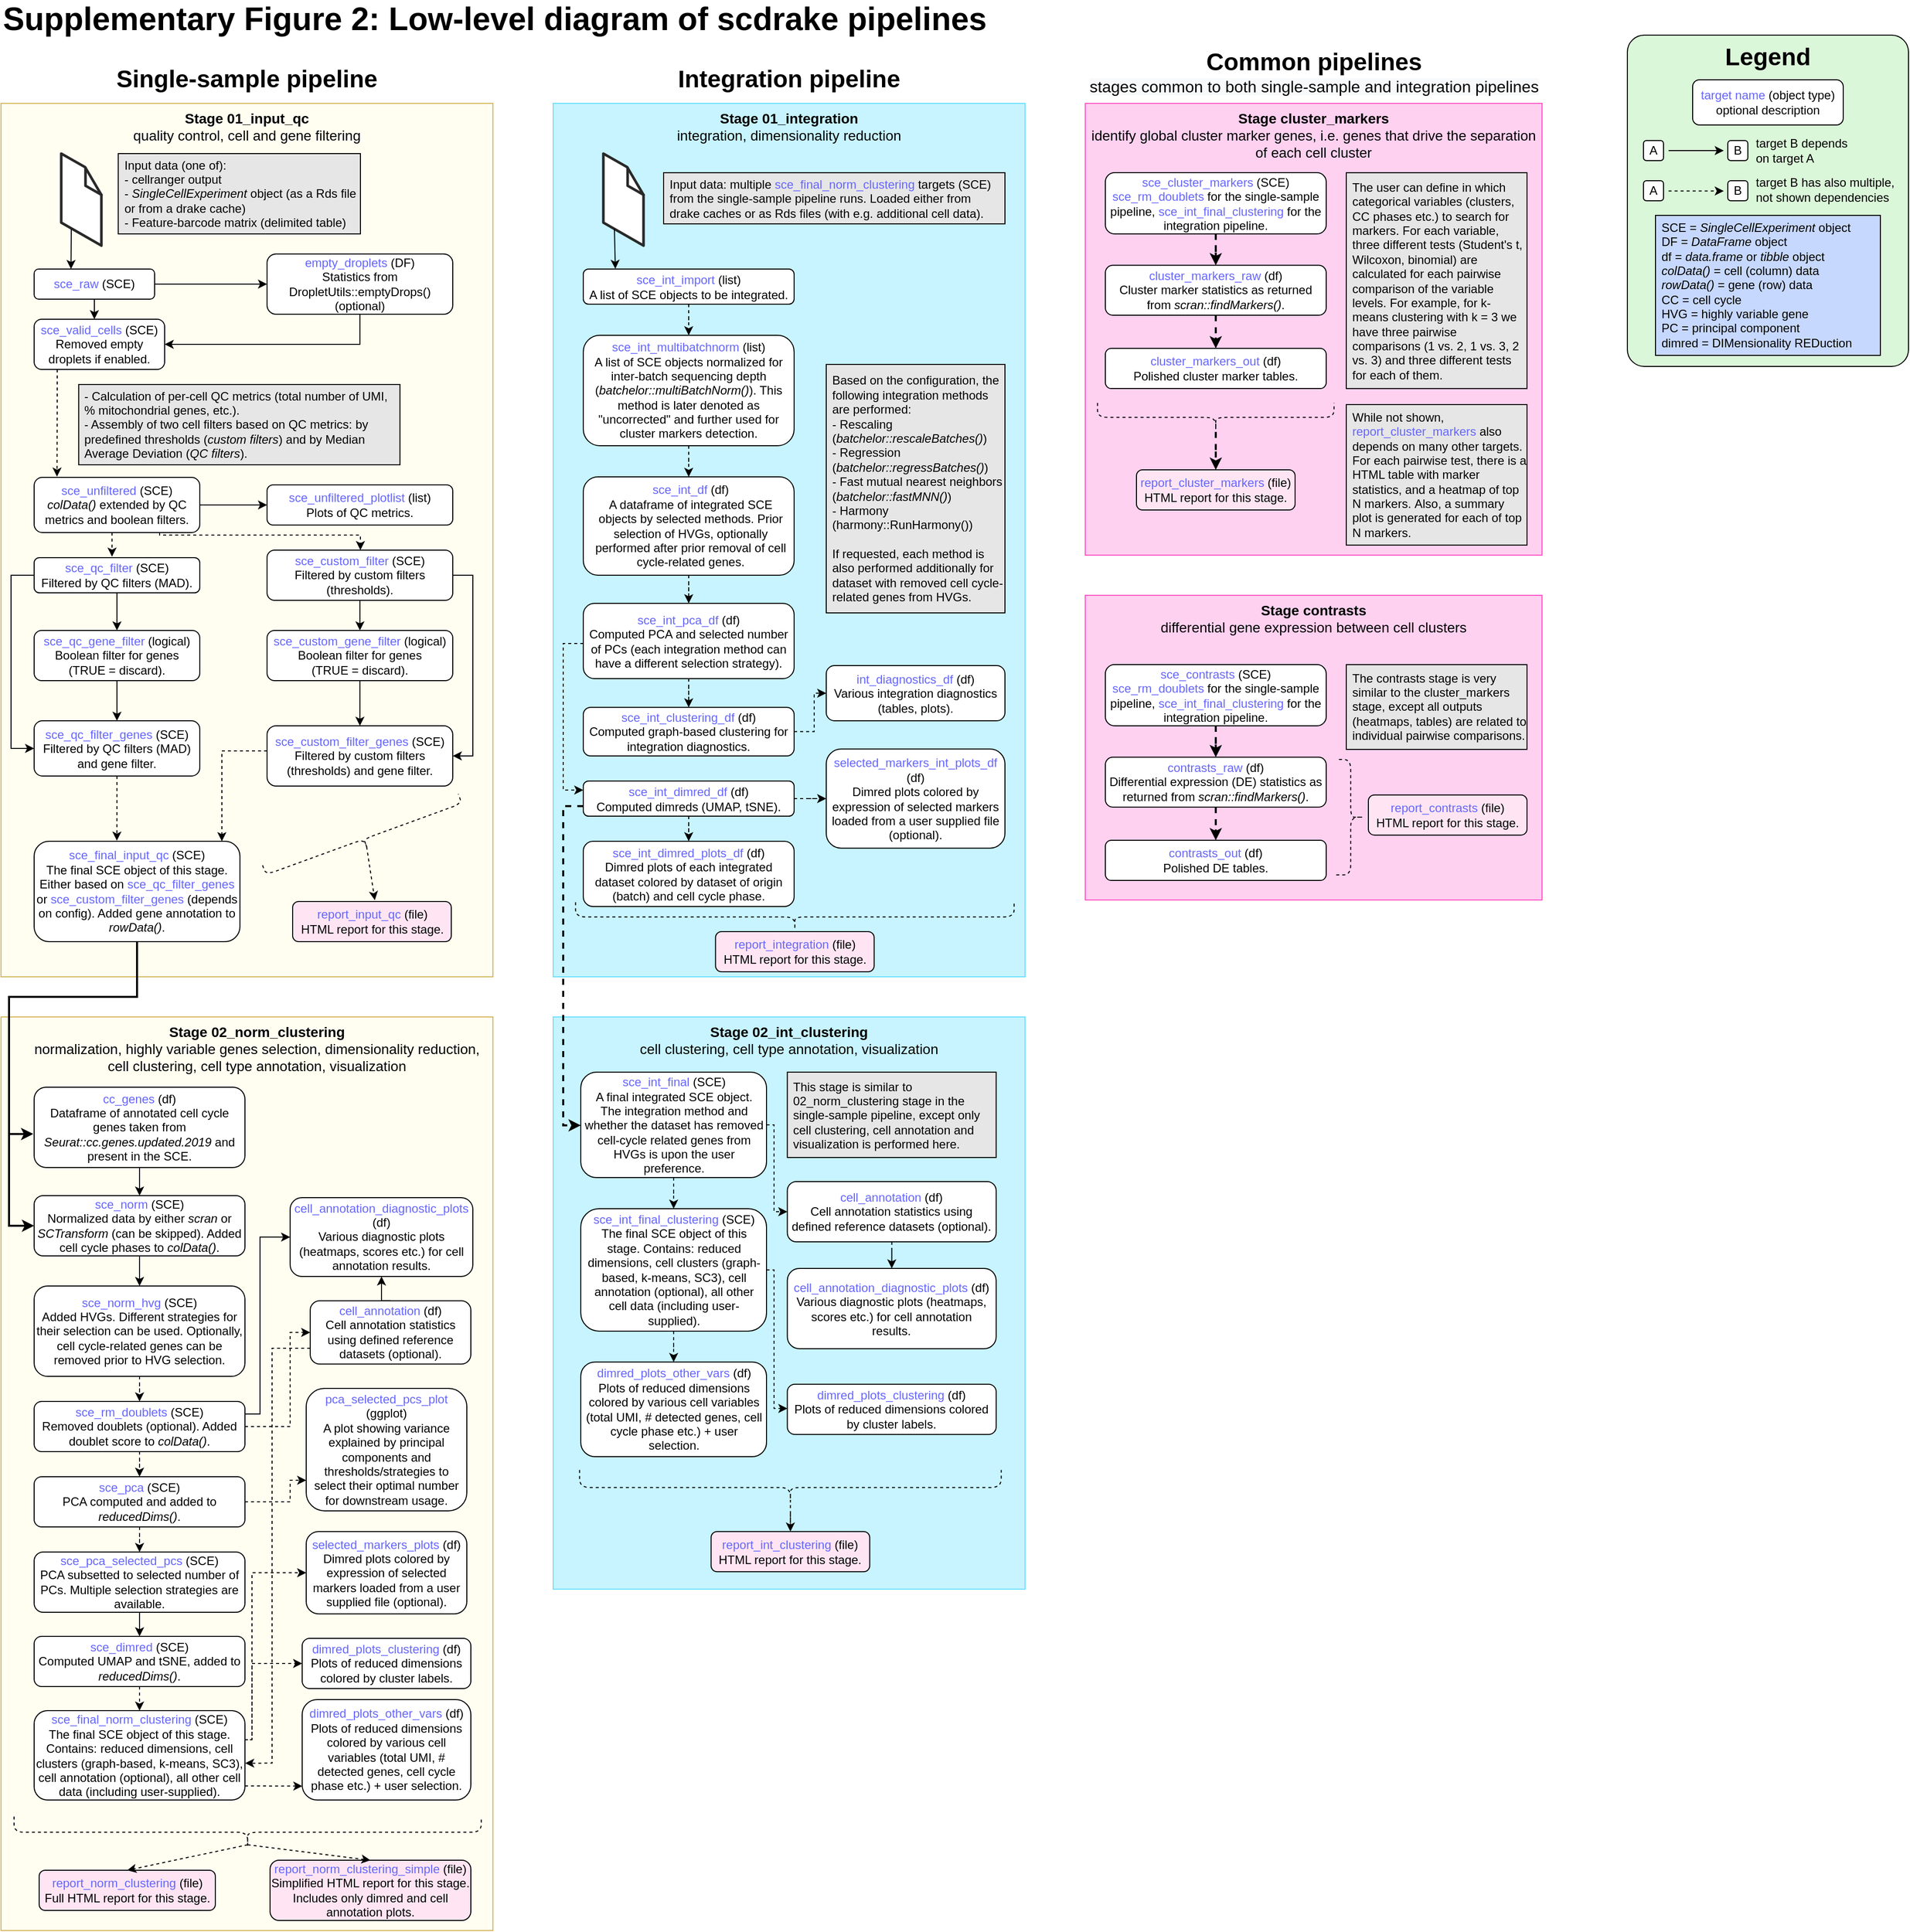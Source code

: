 <mxfile version="21.2.8" type="device">
  <diagram id="kRLNOENncRnmhNmGzl1d" name="Page-1">
    <mxGraphModel dx="2074" dy="1202" grid="1" gridSize="10" guides="1" tooltips="1" connect="1" arrows="1" fold="1" page="1" pageScale="1" pageWidth="2000" pageHeight="2000" math="0" shadow="0">
      <root>
        <mxCell id="0" />
        <mxCell id="1" parent="0" />
        <mxCell id="OYucTifmdRN6tnTj4TT2-88" value="&lt;font style=&quot;font-size: 14px;&quot;&gt;&lt;b&gt;Stage 02_int_clustering&lt;/b&gt;&lt;br&gt;cell clustering, cell type annotation, visualization&lt;/font&gt;" style="rounded=0;whiteSpace=wrap;html=1;fillColor=#C7F4FF;strokeColor=#66E0FF;verticalAlign=top;" parent="1" vertex="1">
          <mxGeometry x="590" y="1030" width="470" height="570" as="geometry" />
        </mxCell>
        <mxCell id="XZVlYNRyt7zDqL23juJK-51" value="&lt;font style=&quot;font-size: 14px;&quot;&gt;&lt;b&gt;Stage 02_norm_clustering&lt;/b&gt;&lt;br&gt;normalization, highly variable genes selection, dimensionality reduction, cell clustering, cell type annotation, visualization&lt;br&gt;&lt;/font&gt;" style="rounded=0;whiteSpace=wrap;html=1;fillColor=#FFFEF0;strokeColor=#d6b656;verticalAlign=top;spacingLeft=20;" parent="1" vertex="1">
          <mxGeometry x="40" y="1030" width="490" height="910" as="geometry" />
        </mxCell>
        <mxCell id="nj5r_WVCg5K1WdDVYo4t-42" value="" style="rounded=1;whiteSpace=wrap;html=1;labelBackgroundColor=none;strokeColor=default;fontSize=12;fontColor=#000000;fillColor=#DBF7D9;arcSize=6;" parent="1" vertex="1">
          <mxGeometry x="1660" y="52" width="280" height="330" as="geometry" />
        </mxCell>
        <mxCell id="nj5r_WVCg5K1WdDVYo4t-1" value="&lt;font style=&quot;font-size: 14px;&quot;&gt;&lt;b&gt;Stage 01_input_qc&lt;/b&gt;&lt;br&gt;quality control, cell and gene filtering&lt;/font&gt;" style="rounded=0;whiteSpace=wrap;html=1;fillColor=#FFFEF0;strokeColor=#d6b656;verticalAlign=top;" parent="1" vertex="1">
          <mxGeometry x="40" y="120" width="490" height="870" as="geometry" />
        </mxCell>
        <mxCell id="nj5r_WVCg5K1WdDVYo4t-7" value="Input data (one of):&lt;br&gt;&lt;div style=&quot;&quot;&gt;&lt;span style=&quot;background-color: initial;&quot;&gt;- cellranger output&lt;/span&gt;&lt;/div&gt;&lt;div style=&quot;&quot;&gt;&lt;span style=&quot;background-color: initial;&quot;&gt;- &lt;i&gt;SingleCellExperiment&lt;/i&gt; object (as a Rds file&lt;/span&gt;&lt;/div&gt;&lt;div style=&quot;&quot;&gt;&lt;span style=&quot;background-color: initial;&quot;&gt;or from a drake cache)&lt;/span&gt;&lt;/div&gt;&lt;div style=&quot;&quot;&gt;&lt;span style=&quot;background-color: initial;&quot;&gt;- Feature-barcode matrix&amp;nbsp;&lt;/span&gt;&lt;span style=&quot;background-color: initial;&quot;&gt;(delimited table)&lt;/span&gt;&lt;/div&gt;" style="text;html=1;strokeColor=default;fillColor=#E6E6E6;align=left;verticalAlign=middle;whiteSpace=wrap;rounded=0;spacingLeft=4;" parent="1" vertex="1">
          <mxGeometry x="156.76" y="170" width="241.25" height="80" as="geometry" />
        </mxCell>
        <mxCell id="OYucTifmdRN6tnTj4TT2-3" style="edgeStyle=orthogonalEdgeStyle;rounded=0;orthogonalLoop=1;jettySize=auto;html=1;entryX=0;entryY=0.5;entryDx=0;entryDy=0;" parent="1" source="nj5r_WVCg5K1WdDVYo4t-8" target="nj5r_WVCg5K1WdDVYo4t-15" edge="1">
          <mxGeometry relative="1" as="geometry" />
        </mxCell>
        <mxCell id="OYucTifmdRN6tnTj4TT2-5" style="edgeStyle=orthogonalEdgeStyle;rounded=0;orthogonalLoop=1;jettySize=auto;html=1;entryX=0.465;entryY=-0.004;entryDx=0;entryDy=0;entryPerimeter=0;" parent="1" source="nj5r_WVCg5K1WdDVYo4t-8" target="nj5r_WVCg5K1WdDVYo4t-18" edge="1">
          <mxGeometry relative="1" as="geometry" />
        </mxCell>
        <mxCell id="nj5r_WVCg5K1WdDVYo4t-8" value="sce_raw&lt;font color=&quot;#000000&quot;&gt; (SCE)&lt;/font&gt;" style="rounded=1;whiteSpace=wrap;html=1;fontColor=#6666FF;fillColor=default;" parent="1" vertex="1">
          <mxGeometry x="73" y="285" width="120" height="30" as="geometry" />
        </mxCell>
        <mxCell id="nj5r_WVCg5K1WdDVYo4t-10" value="&lt;font color=&quot;#000000&quot; style=&quot;font-size: 24px;&quot;&gt;Single-sample pipeline&lt;/font&gt;" style="text;html=1;strokeColor=none;fillColor=none;align=center;verticalAlign=middle;whiteSpace=wrap;rounded=0;fontColor=#6666FF;fontSize=24;fontStyle=1" parent="1" vertex="1">
          <mxGeometry x="40" y="80.6" width="490" height="30" as="geometry" />
        </mxCell>
        <mxCell id="nj5r_WVCg5K1WdDVYo4t-11" value="&lt;span style=&quot;font-family: Helvetica; font-size: 12px; font-style: normal; font-variant-ligatures: normal; font-variant-caps: normal; font-weight: 400; letter-spacing: normal; orphans: 2; text-indent: 0px; text-transform: none; widows: 2; word-spacing: 0px; -webkit-text-stroke-width: 0px; text-decoration-thickness: initial; text-decoration-style: initial; text-decoration-color: initial; float: none; display: inline !important;&quot;&gt;SCE = &lt;/span&gt;&lt;span style=&quot;font-family: Helvetica; font-size: 12px; font-variant-ligatures: normal; font-variant-caps: normal; font-weight: 400; letter-spacing: normal; orphans: 2; text-indent: 0px; text-transform: none; widows: 2; word-spacing: 0px; -webkit-text-stroke-width: 0px; text-decoration-thickness: initial; text-decoration-style: initial; text-decoration-color: initial; float: none; display: inline !important;&quot;&gt;&lt;i&gt;SingleCellExperiment&lt;/i&gt;&lt;/span&gt;&lt;span style=&quot;font-family: Helvetica; font-size: 12px; font-style: normal; font-variant-ligatures: normal; font-variant-caps: normal; font-weight: 400; letter-spacing: normal; orphans: 2; text-indent: 0px; text-transform: none; widows: 2; word-spacing: 0px; -webkit-text-stroke-width: 0px; text-decoration-thickness: initial; text-decoration-style: initial; text-decoration-color: initial; float: none; display: inline !important;&quot;&gt; object&lt;br&gt;DF = &lt;/span&gt;&lt;span style=&quot;font-family: Helvetica; font-size: 12px; font-variant-ligatures: normal; font-variant-caps: normal; font-weight: 400; letter-spacing: normal; orphans: 2; text-indent: 0px; text-transform: none; widows: 2; word-spacing: 0px; -webkit-text-stroke-width: 0px; text-decoration-thickness: initial; text-decoration-style: initial; text-decoration-color: initial; float: none; display: inline !important;&quot;&gt;&lt;i&gt;DataFrame&lt;/i&gt;&lt;/span&gt;&lt;span style=&quot;font-family: Helvetica; font-size: 12px; font-style: normal; font-variant-ligatures: normal; font-variant-caps: normal; font-weight: 400; letter-spacing: normal; orphans: 2; text-indent: 0px; text-transform: none; widows: 2; word-spacing: 0px; -webkit-text-stroke-width: 0px; text-decoration-thickness: initial; text-decoration-style: initial; text-decoration-color: initial; float: none; display: inline !important;&quot;&gt; object&lt;br&gt;df = &lt;/span&gt;&lt;span style=&quot;font-family: Helvetica; font-size: 12px; font-variant-ligatures: normal; font-variant-caps: normal; font-weight: 400; letter-spacing: normal; orphans: 2; text-indent: 0px; text-transform: none; widows: 2; word-spacing: 0px; -webkit-text-stroke-width: 0px; text-decoration-thickness: initial; text-decoration-style: initial; text-decoration-color: initial; float: none; display: inline !important;&quot;&gt;&lt;i&gt;data.frame&lt;/i&gt;&lt;/span&gt;&lt;span style=&quot;font-family: Helvetica; font-size: 12px; font-style: normal; font-variant-ligatures: normal; font-variant-caps: normal; font-weight: 400; letter-spacing: normal; orphans: 2; text-indent: 0px; text-transform: none; widows: 2; word-spacing: 0px; -webkit-text-stroke-width: 0px; text-decoration-thickness: initial; text-decoration-style: initial; text-decoration-color: initial; float: none; display: inline !important;&quot;&gt; or &lt;/span&gt;&lt;span style=&quot;font-family: Helvetica; font-size: 12px; font-variant-ligatures: normal; font-variant-caps: normal; font-weight: 400; letter-spacing: normal; orphans: 2; text-indent: 0px; text-transform: none; widows: 2; word-spacing: 0px; -webkit-text-stroke-width: 0px; text-decoration-thickness: initial; text-decoration-style: initial; text-decoration-color: initial; float: none; display: inline !important;&quot;&gt;&lt;i&gt;tibble&lt;/i&gt;&lt;/span&gt;&lt;span style=&quot;font-family: Helvetica; font-size: 12px; font-variant-ligatures: normal; font-variant-caps: normal; font-weight: 400; letter-spacing: normal; orphans: 2; text-indent: 0px; text-transform: none; widows: 2; word-spacing: 0px; -webkit-text-stroke-width: 0px; text-decoration-thickness: initial; text-decoration-style: initial; text-decoration-color: initial; float: none; display: inline !important;&quot;&gt; object&lt;br&gt;&lt;i style=&quot;text-align: center;&quot;&gt;colData()&lt;/i&gt;&lt;span style=&quot;text-align: center;&quot;&gt;&amp;nbsp;= cell (column) data&lt;br&gt;&lt;/span&gt;&lt;i&gt;rowData()&lt;/i&gt; = gene (row) data&lt;br&gt;CC = cell cycle&lt;br&gt;HVG = highly variable gene&lt;br&gt;PC = principal component&lt;br&gt;dimred = DIMensionality REDuction&lt;br&gt;&lt;/span&gt;" style="text;whiteSpace=wrap;html=1;fontSize=12;strokeColor=default;fillColor=#C7D8FF;labelBackgroundColor=none;fontColor=default;verticalAlign=middle;horizontal=1;align=left;spacingLeft=4;" parent="1" vertex="1">
          <mxGeometry x="1688" y="231.54" width="224" height="139.46" as="geometry" />
        </mxCell>
        <mxCell id="nj5r_WVCg5K1WdDVYo4t-12" value="&lt;span style=&quot;color: rgb(0, 0, 0);&quot;&gt;Supplementary Figure 2:&amp;nbsp;&lt;/span&gt;&lt;font color=&quot;#000000&quot; style=&quot;font-size: 32px;&quot;&gt;Low-level diagram of scdrake pipelines&lt;/font&gt;" style="text;html=1;strokeColor=none;fillColor=none;align=left;verticalAlign=middle;whiteSpace=wrap;rounded=0;fontColor=#6666FF;fontSize=32;fontStyle=1" parent="1" vertex="1">
          <mxGeometry x="40" y="20" width="1220" height="32" as="geometry" />
        </mxCell>
        <mxCell id="nj5r_WVCg5K1WdDVYo4t-13" value="target name&lt;font color=&quot;#000000&quot;&gt; (object type)&lt;br&gt;optional description&lt;br&gt;&lt;/font&gt;" style="rounded=1;whiteSpace=wrap;html=1;fontColor=#6666FF;fillColor=default;" parent="1" vertex="1">
          <mxGeometry x="1725" y="96.5" width="150" height="45" as="geometry" />
        </mxCell>
        <mxCell id="nj5r_WVCg5K1WdDVYo4t-14" value="&lt;font color=&quot;#000000&quot; style=&quot;font-size: 24px;&quot;&gt;Legend&lt;/font&gt;" style="text;html=1;strokeColor=none;fillColor=none;align=center;verticalAlign=middle;whiteSpace=wrap;rounded=0;fontColor=#6666FF;fontSize=24;fontStyle=1" parent="1" vertex="1">
          <mxGeometry x="1690" y="59" width="220" height="30" as="geometry" />
        </mxCell>
        <mxCell id="OYucTifmdRN6tnTj4TT2-4" style="edgeStyle=orthogonalEdgeStyle;rounded=0;orthogonalLoop=1;jettySize=auto;html=1;entryX=1;entryY=0.5;entryDx=0;entryDy=0;" parent="1" source="nj5r_WVCg5K1WdDVYo4t-15" target="nj5r_WVCg5K1WdDVYo4t-18" edge="1">
          <mxGeometry relative="1" as="geometry">
            <Array as="points">
              <mxPoint x="398" y="360" />
            </Array>
          </mxGeometry>
        </mxCell>
        <mxCell id="nj5r_WVCg5K1WdDVYo4t-15" value="empty_droplets&lt;font color=&quot;#000000&quot;&gt;&amp;nbsp;(DF)&lt;br&gt;&lt;div style=&quot;&quot;&gt;&lt;span style=&quot;background-color: initial;&quot;&gt;Statistics from DropletUtils::emptyDrops() (optional)&lt;/span&gt;&lt;/div&gt;&lt;/font&gt;" style="rounded=1;html=1;fontColor=#6666FF;fillColor=default;whiteSpace=wrap;spacing=2;spacingLeft=0;align=center;" parent="1" vertex="1">
          <mxGeometry x="305" y="270" width="185" height="60" as="geometry" />
        </mxCell>
        <mxCell id="OYucTifmdRN6tnTj4TT2-6" style="edgeStyle=orthogonalEdgeStyle;rounded=0;orthogonalLoop=1;jettySize=auto;html=1;entryX=0.138;entryY=-0.013;entryDx=0;entryDy=0;entryPerimeter=0;dashed=1;" parent="1" source="nj5r_WVCg5K1WdDVYo4t-18" target="nj5r_WVCg5K1WdDVYo4t-25" edge="1">
          <mxGeometry relative="1" as="geometry">
            <Array as="points">
              <mxPoint x="96" y="410" />
              <mxPoint x="96" y="410" />
            </Array>
          </mxGeometry>
        </mxCell>
        <mxCell id="nj5r_WVCg5K1WdDVYo4t-18" value="sce_valid_cells&lt;font color=&quot;#000000&quot;&gt; (SCE)&lt;br&gt;Removed empty droplets if enabled.&lt;br&gt;&lt;/font&gt;" style="rounded=1;whiteSpace=wrap;html=1;fontColor=#6666FF;fillColor=default;" parent="1" vertex="1">
          <mxGeometry x="73" y="335" width="130" height="50" as="geometry" />
        </mxCell>
        <mxCell id="OYucTifmdRN6tnTj4TT2-7" style="edgeStyle=orthogonalEdgeStyle;rounded=0;orthogonalLoop=1;jettySize=auto;html=1;entryX=0;entryY=0.501;entryDx=0;entryDy=0;entryPerimeter=0;" parent="1" source="nj5r_WVCg5K1WdDVYo4t-25" target="XZVlYNRyt7zDqL23juJK-1" edge="1">
          <mxGeometry relative="1" as="geometry">
            <Array as="points">
              <mxPoint x="290" y="520" />
              <mxPoint x="290" y="520" />
            </Array>
          </mxGeometry>
        </mxCell>
        <mxCell id="OYucTifmdRN6tnTj4TT2-8" style="edgeStyle=orthogonalEdgeStyle;rounded=0;orthogonalLoop=1;jettySize=auto;html=1;dashed=1;" parent="1" source="nj5r_WVCg5K1WdDVYo4t-25" target="XZVlYNRyt7zDqL23juJK-7" edge="1">
          <mxGeometry relative="1" as="geometry">
            <Array as="points">
              <mxPoint x="198" y="550" />
              <mxPoint x="398" y="550" />
            </Array>
          </mxGeometry>
        </mxCell>
        <mxCell id="OYucTifmdRN6tnTj4TT2-9" style="edgeStyle=orthogonalEdgeStyle;rounded=0;orthogonalLoop=1;jettySize=auto;html=1;entryX=0.47;entryY=-0.029;entryDx=0;entryDy=0;entryPerimeter=0;dashed=1;" parent="1" source="nj5r_WVCg5K1WdDVYo4t-25" target="XZVlYNRyt7zDqL23juJK-5" edge="1">
          <mxGeometry relative="1" as="geometry">
            <Array as="points">
              <mxPoint x="151" y="560" />
            </Array>
          </mxGeometry>
        </mxCell>
        <mxCell id="nj5r_WVCg5K1WdDVYo4t-25" value="sce_unfiltered&lt;font color=&quot;#000000&quot;&gt; (SCE)&lt;br&gt;&lt;i&gt;colData()&lt;/i&gt;&amp;nbsp;extended by QC metrics and boolean filters.&lt;br&gt;&lt;/font&gt;" style="rounded=1;whiteSpace=wrap;html=1;fontColor=#6666FF;fillColor=default;" parent="1" vertex="1">
          <mxGeometry x="73" y="492.5" width="165" height="55" as="geometry" />
        </mxCell>
        <mxCell id="nj5r_WVCg5K1WdDVYo4t-28" value="&lt;div style=&quot;&quot;&gt;&lt;span style=&quot;background-color: initial;&quot;&gt;- Calculation of per-cell QC metrics (total number of UMI, % mitochondrial genes, etc.).&lt;/span&gt;&lt;/div&gt;&lt;div style=&quot;&quot;&gt;&lt;span style=&quot;background-color: initial;&quot;&gt;- Assembly of two cell filters based on QC metrics: by predefined thresholds (&lt;/span&gt;&lt;i style=&quot;background-color: initial;&quot;&gt;custom filters&lt;/i&gt;&lt;span style=&quot;background-color: initial;&quot;&gt;) and by Median Average Deviation (&lt;/span&gt;&lt;i style=&quot;background-color: initial;&quot;&gt;QC filters&lt;/i&gt;&lt;span style=&quot;background-color: initial;&quot;&gt;).&lt;/span&gt;&lt;/div&gt;" style="text;html=1;strokeColor=default;fillColor=#E6E6E6;align=left;verticalAlign=middle;whiteSpace=wrap;rounded=0;spacingLeft=4;" parent="1" vertex="1">
          <mxGeometry x="117.38" y="400" width="320" height="80" as="geometry" />
        </mxCell>
        <mxCell id="nj5r_WVCg5K1WdDVYo4t-32" value="" style="endArrow=classic;html=1;rounded=0;fontSize=24;fontColor=#000000;jumpStyle=none;" parent="1" edge="1">
          <mxGeometry width="50" height="50" relative="1" as="geometry">
            <mxPoint x="1701" y="167" as="sourcePoint" />
            <mxPoint x="1756" y="167" as="targetPoint" />
          </mxGeometry>
        </mxCell>
        <mxCell id="nj5r_WVCg5K1WdDVYo4t-34" value="&lt;span style=&quot;font-size: 12px;&quot;&gt;target B depends on target A&lt;/span&gt;" style="text;html=1;strokeColor=none;fillColor=none;align=left;verticalAlign=middle;whiteSpace=wrap;rounded=0;labelBackgroundColor=none;fontSize=12;fontColor=#000000;" parent="1" vertex="1">
          <mxGeometry x="1786" y="151.6" width="110" height="30" as="geometry" />
        </mxCell>
        <mxCell id="nj5r_WVCg5K1WdDVYo4t-36" value="A" style="rounded=1;whiteSpace=wrap;html=1;labelBackgroundColor=none;strokeColor=default;fontSize=12;fontColor=#000000;fillColor=#FFFFFF;" parent="1" vertex="1">
          <mxGeometry x="1676" y="157" width="20" height="20" as="geometry" />
        </mxCell>
        <mxCell id="nj5r_WVCg5K1WdDVYo4t-37" value="B" style="rounded=1;whiteSpace=wrap;html=1;labelBackgroundColor=none;strokeColor=default;fontSize=12;fontColor=#000000;fillColor=#FFFFFF;" parent="1" vertex="1">
          <mxGeometry x="1760" y="157" width="20" height="20" as="geometry" />
        </mxCell>
        <mxCell id="nj5r_WVCg5K1WdDVYo4t-38" value="" style="endArrow=classic;html=1;rounded=0;fontSize=24;fontColor=#000000;jumpStyle=none;dashed=1;" parent="1" edge="1">
          <mxGeometry width="50" height="50" relative="1" as="geometry">
            <mxPoint x="1701" y="207.3" as="sourcePoint" />
            <mxPoint x="1756" y="207.3" as="targetPoint" />
          </mxGeometry>
        </mxCell>
        <mxCell id="nj5r_WVCg5K1WdDVYo4t-39" value="&lt;span style=&quot;font-size: 12px;&quot;&gt;target B has also multiple,&lt;br&gt;not shown dependencies&lt;/span&gt;" style="text;html=1;strokeColor=none;fillColor=none;align=left;verticalAlign=middle;whiteSpace=wrap;rounded=0;labelBackgroundColor=none;fontSize=12;fontColor=#000000;" parent="1" vertex="1">
          <mxGeometry x="1786" y="191.3" width="144" height="30" as="geometry" />
        </mxCell>
        <mxCell id="nj5r_WVCg5K1WdDVYo4t-40" value="A" style="rounded=1;whiteSpace=wrap;html=1;labelBackgroundColor=none;strokeColor=default;fontSize=12;fontColor=#000000;fillColor=#FFFFFF;" parent="1" vertex="1">
          <mxGeometry x="1676" y="197" width="20" height="20" as="geometry" />
        </mxCell>
        <mxCell id="nj5r_WVCg5K1WdDVYo4t-41" value="B" style="rounded=1;whiteSpace=wrap;html=1;labelBackgroundColor=none;strokeColor=default;fontSize=12;fontColor=#000000;fillColor=#FFFFFF;" parent="1" vertex="1">
          <mxGeometry x="1760" y="197" width="20" height="20" as="geometry" />
        </mxCell>
        <mxCell id="XZVlYNRyt7zDqL23juJK-1" value="sce_unfiltered_plotlist&lt;font color=&quot;#000000&quot;&gt; (list)&lt;br&gt;Plots of QC metrics.&lt;br&gt;&lt;/font&gt;" style="rounded=1;whiteSpace=wrap;html=1;fontColor=#6666FF;fillColor=default;" parent="1" vertex="1">
          <mxGeometry x="305" y="500" width="185" height="40" as="geometry" />
        </mxCell>
        <mxCell id="OYucTifmdRN6tnTj4TT2-13" style="edgeStyle=orthogonalEdgeStyle;rounded=0;orthogonalLoop=1;jettySize=auto;html=1;entryX=0.5;entryY=0;entryDx=0;entryDy=0;" parent="1" source="XZVlYNRyt7zDqL23juJK-3" target="XZVlYNRyt7zDqL23juJK-26" edge="1">
          <mxGeometry relative="1" as="geometry" />
        </mxCell>
        <mxCell id="XZVlYNRyt7zDqL23juJK-3" value="sce_qc_gene_filter&lt;font color=&quot;#000000&quot;&gt; (logical)&lt;br&gt;Boolean filter for genes (TRUE = discard).&lt;br&gt;&lt;/font&gt;" style="rounded=1;whiteSpace=wrap;html=1;fontColor=#6666FF;fillColor=default;" parent="1" vertex="1">
          <mxGeometry x="73" y="645" width="165" height="50" as="geometry" />
        </mxCell>
        <mxCell id="OYucTifmdRN6tnTj4TT2-11" style="edgeStyle=orthogonalEdgeStyle;rounded=0;orthogonalLoop=1;jettySize=auto;html=1;entryX=0.5;entryY=0;entryDx=0;entryDy=0;" parent="1" source="XZVlYNRyt7zDqL23juJK-5" target="XZVlYNRyt7zDqL23juJK-3" edge="1">
          <mxGeometry relative="1" as="geometry" />
        </mxCell>
        <mxCell id="_7ywalsgCx7BF0AgiLHg-6" style="edgeStyle=orthogonalEdgeStyle;rounded=0;orthogonalLoop=1;jettySize=auto;html=1;entryX=0;entryY=0.5;entryDx=0;entryDy=0;" parent="1" source="XZVlYNRyt7zDqL23juJK-5" target="XZVlYNRyt7zDqL23juJK-26" edge="1">
          <mxGeometry relative="1" as="geometry">
            <Array as="points">
              <mxPoint x="50" y="590.0" />
              <mxPoint x="50" y="762" />
            </Array>
          </mxGeometry>
        </mxCell>
        <mxCell id="XZVlYNRyt7zDqL23juJK-5" value="sce_qc_filter&lt;font color=&quot;#000000&quot;&gt; (SCE)&lt;br&gt;Filtered by QC filters (MAD).&lt;br&gt;&lt;/font&gt;" style="rounded=1;whiteSpace=wrap;html=1;fontColor=#6666FF;fillColor=default;" parent="1" vertex="1">
          <mxGeometry x="73" y="572.5" width="165" height="35" as="geometry" />
        </mxCell>
        <mxCell id="OYucTifmdRN6tnTj4TT2-10" style="edgeStyle=orthogonalEdgeStyle;rounded=0;orthogonalLoop=1;jettySize=auto;html=1;entryX=1;entryY=0.5;entryDx=0;entryDy=0;" parent="1" source="XZVlYNRyt7zDqL23juJK-7" target="XZVlYNRyt7zDqL23juJK-30" edge="1">
          <mxGeometry relative="1" as="geometry">
            <Array as="points">
              <mxPoint x="510" y="590" />
              <mxPoint x="510" y="770" />
            </Array>
          </mxGeometry>
        </mxCell>
        <mxCell id="OYucTifmdRN6tnTj4TT2-12" style="edgeStyle=orthogonalEdgeStyle;rounded=0;orthogonalLoop=1;jettySize=auto;html=1;entryX=0.5;entryY=0;entryDx=0;entryDy=0;" parent="1" source="XZVlYNRyt7zDqL23juJK-7" target="XZVlYNRyt7zDqL23juJK-10" edge="1">
          <mxGeometry relative="1" as="geometry">
            <Array as="points">
              <mxPoint x="398" y="630" />
              <mxPoint x="398" y="630" />
            </Array>
          </mxGeometry>
        </mxCell>
        <mxCell id="XZVlYNRyt7zDqL23juJK-7" value="sce_custom_filter&lt;font color=&quot;#000000&quot;&gt; (SCE)&lt;br&gt;Filtered by custom filters (thresholds).&lt;br&gt;&lt;/font&gt;" style="rounded=1;whiteSpace=wrap;html=1;fontColor=#6666FF;fillColor=default;" parent="1" vertex="1">
          <mxGeometry x="305" y="565" width="185" height="50" as="geometry" />
        </mxCell>
        <mxCell id="OYucTifmdRN6tnTj4TT2-14" style="edgeStyle=orthogonalEdgeStyle;rounded=0;orthogonalLoop=1;jettySize=auto;html=1;entryX=0.5;entryY=0;entryDx=0;entryDy=0;" parent="1" source="XZVlYNRyt7zDqL23juJK-10" target="XZVlYNRyt7zDqL23juJK-30" edge="1">
          <mxGeometry relative="1" as="geometry" />
        </mxCell>
        <mxCell id="XZVlYNRyt7zDqL23juJK-10" value="sce_custom_gene_filter&lt;font color=&quot;#000000&quot;&gt; (logical)&lt;br&gt;Boolean filter for genes&lt;br&gt;(TRUE = discard).&lt;br&gt;&lt;/font&gt;" style="rounded=1;whiteSpace=wrap;html=1;fontColor=#6666FF;fillColor=default;" parent="1" vertex="1">
          <mxGeometry x="305" y="645" width="185" height="50" as="geometry" />
        </mxCell>
        <mxCell id="XZVlYNRyt7zDqL23juJK-18" value="" style="verticalLabelPosition=bottom;html=1;verticalAlign=top;strokeWidth=1;align=center;outlineConnect=0;dashed=0;outlineConnect=0;shape=mxgraph.aws3d.file;aspect=fixed;strokeColor=#292929;" parent="1" vertex="1">
          <mxGeometry x="100" y="170.0" width="40" height="91.68" as="geometry" />
        </mxCell>
        <mxCell id="XZVlYNRyt7zDqL23juJK-19" value="" style="endArrow=classic;html=1;rounded=0;" parent="1" edge="1">
          <mxGeometry width="50" height="50" relative="1" as="geometry">
            <mxPoint x="110" y="245" as="sourcePoint" />
            <mxPoint x="109.71" y="285" as="targetPoint" />
          </mxGeometry>
        </mxCell>
        <mxCell id="OYucTifmdRN6tnTj4TT2-16" style="edgeStyle=orthogonalEdgeStyle;rounded=0;orthogonalLoop=1;jettySize=auto;html=1;entryX=0.402;entryY=-0.006;entryDx=0;entryDy=0;entryPerimeter=0;dashed=1;" parent="1" source="XZVlYNRyt7zDqL23juJK-26" target="XZVlYNRyt7zDqL23juJK-35" edge="1">
          <mxGeometry relative="1" as="geometry" />
        </mxCell>
        <mxCell id="XZVlYNRyt7zDqL23juJK-26" value="sce_qc_filter_genes&lt;font color=&quot;#000000&quot;&gt; (SCE)&lt;br&gt;Filtered by QC filters (MAD) and gene filter.&lt;br&gt;&lt;/font&gt;" style="rounded=1;whiteSpace=wrap;html=1;fontColor=#6666FF;fillColor=default;" parent="1" vertex="1">
          <mxGeometry x="73" y="735" width="165" height="55" as="geometry" />
        </mxCell>
        <mxCell id="OYucTifmdRN6tnTj4TT2-17" style="edgeStyle=orthogonalEdgeStyle;rounded=0;orthogonalLoop=1;jettySize=auto;html=1;dashed=1;" parent="1" source="XZVlYNRyt7zDqL23juJK-30" target="XZVlYNRyt7zDqL23juJK-35" edge="1">
          <mxGeometry relative="1" as="geometry">
            <Array as="points">
              <mxPoint x="260" y="765" />
            </Array>
          </mxGeometry>
        </mxCell>
        <mxCell id="XZVlYNRyt7zDqL23juJK-30" value="sce_custom_filter_genes&lt;font color=&quot;#000000&quot;&gt; (SCE)&lt;br&gt;Filtered by custom filters (thresholds) and gene filter.&lt;br&gt;&lt;/font&gt;" style="rounded=1;whiteSpace=wrap;html=1;fontColor=#6666FF;fillColor=default;" parent="1" vertex="1">
          <mxGeometry x="305" y="740" width="185" height="60" as="geometry" />
        </mxCell>
        <mxCell id="OYucTifmdRN6tnTj4TT2-25" style="edgeStyle=orthogonalEdgeStyle;rounded=0;orthogonalLoop=1;jettySize=auto;html=1;entryX=0;entryY=0.5;entryDx=0;entryDy=0;strokeWidth=2;" parent="1" source="XZVlYNRyt7zDqL23juJK-35" target="XZVlYNRyt7zDqL23juJK-52" edge="1">
          <mxGeometry relative="1" as="geometry">
            <Array as="points">
              <mxPoint x="175" y="1010" />
              <mxPoint x="48" y="1010" />
              <mxPoint x="48" y="1238" />
            </Array>
          </mxGeometry>
        </mxCell>
        <mxCell id="OYucTifmdRN6tnTj4TT2-26" style="edgeStyle=orthogonalEdgeStyle;rounded=0;orthogonalLoop=1;jettySize=auto;html=1;entryX=-0.004;entryY=0.582;entryDx=0;entryDy=0;strokeWidth=2;endArrow=classic;endFill=1;entryPerimeter=0;" parent="1" source="XZVlYNRyt7zDqL23juJK-35" target="XZVlYNRyt7zDqL23juJK-63" edge="1">
          <mxGeometry relative="1" as="geometry">
            <Array as="points">
              <mxPoint x="175" y="1010" />
              <mxPoint x="48" y="1010" />
              <mxPoint x="48" y="1147" />
            </Array>
          </mxGeometry>
        </mxCell>
        <mxCell id="XZVlYNRyt7zDqL23juJK-35" value="sce_final_input_qc&lt;font color=&quot;#000000&quot;&gt; (SCE)&lt;br&gt;The final SCE object of this stage. Either based on &lt;/font&gt;sce_qc_filter_genes&lt;font color=&quot;#000000&quot;&gt; or &lt;/font&gt;sce_custom_filter_genes&lt;font color=&quot;#000000&quot;&gt; (depends on config). Added gene annotation to &lt;i&gt;rowData()&lt;/i&gt;.&lt;br&gt;&lt;/font&gt;" style="rounded=1;whiteSpace=wrap;html=1;fontColor=#6666FF;fillColor=default;" parent="1" vertex="1">
          <mxGeometry x="73" y="855" width="205" height="100" as="geometry" />
        </mxCell>
        <mxCell id="XZVlYNRyt7zDqL23juJK-41" value="report_input_qc&lt;font color=&quot;#000000&quot;&gt; (file)&lt;br&gt;HTML report for this stage.&lt;br&gt;&lt;/font&gt;" style="rounded=1;whiteSpace=wrap;html=1;fontColor=#6666FF;fillColor=#FFE5F3;" parent="1" vertex="1">
          <mxGeometry x="330.5" y="915" width="158" height="40" as="geometry" />
        </mxCell>
        <mxCell id="XZVlYNRyt7zDqL23juJK-45" value="" style="shape=curlyBracket;whiteSpace=wrap;html=1;rounded=1;fillColor=#FFE5F3;rotation=-110;dashed=1;" parent="1" vertex="1">
          <mxGeometry x="391.45" y="749.06" width="20" height="207.54" as="geometry" />
        </mxCell>
        <mxCell id="OYucTifmdRN6tnTj4TT2-28" style="edgeStyle=orthogonalEdgeStyle;rounded=0;orthogonalLoop=1;jettySize=auto;html=1;entryX=0.5;entryY=0;entryDx=0;entryDy=0;strokeWidth=1;endArrow=classic;endFill=1;" parent="1" source="XZVlYNRyt7zDqL23juJK-52" target="XZVlYNRyt7zDqL23juJK-54" edge="1">
          <mxGeometry relative="1" as="geometry" />
        </mxCell>
        <mxCell id="XZVlYNRyt7zDqL23juJK-52" value="sce_norm&lt;font color=&quot;#000000&quot;&gt; (SCE)&lt;br&gt;Normalized data by either &lt;i&gt;scran&lt;/i&gt;&amp;nbsp;or &lt;i&gt;SCTransform&lt;/i&gt;&amp;nbsp;(&lt;/font&gt;&lt;span style=&quot;color: rgb(0, 0, 0);&quot;&gt;can be skipped). Added cell cycle phases to &lt;i&gt;colData()&lt;/i&gt;.&lt;/span&gt;&lt;font color=&quot;#000000&quot;&gt;&lt;br&gt;&lt;/font&gt;" style="rounded=1;whiteSpace=wrap;html=1;fontColor=#6666FF;fillColor=default;" parent="1" vertex="1">
          <mxGeometry x="73" y="1208" width="210" height="60" as="geometry" />
        </mxCell>
        <mxCell id="OYucTifmdRN6tnTj4TT2-30" style="edgeStyle=orthogonalEdgeStyle;rounded=0;orthogonalLoop=1;jettySize=auto;html=1;entryX=0.5;entryY=0;entryDx=0;entryDy=0;dashed=1;strokeWidth=1;endArrow=classic;endFill=1;" parent="1" source="XZVlYNRyt7zDqL23juJK-54" target="XZVlYNRyt7zDqL23juJK-61" edge="1">
          <mxGeometry relative="1" as="geometry" />
        </mxCell>
        <mxCell id="XZVlYNRyt7zDqL23juJK-54" value="sce_norm_hvg&lt;font color=&quot;#000000&quot;&gt; (SCE)&lt;br&gt;&lt;/font&gt;&lt;font color=&quot;#000000&quot;&gt;Added HVGs. Different strategies for their selection can be used. Optionally, cell cycle-related genes can be removed prior to HVG selection.&lt;br&gt;&lt;/font&gt;" style="rounded=1;whiteSpace=wrap;html=1;fontColor=#6666FF;fillColor=default;" parent="1" vertex="1">
          <mxGeometry x="73" y="1298" width="210" height="90" as="geometry" />
        </mxCell>
        <mxCell id="OYucTifmdRN6tnTj4TT2-31" style="edgeStyle=orthogonalEdgeStyle;rounded=0;orthogonalLoop=1;jettySize=auto;html=1;entryX=0.5;entryY=0;entryDx=0;entryDy=0;dashed=1;strokeWidth=1;endArrow=classic;endFill=1;" parent="1" source="XZVlYNRyt7zDqL23juJK-61" target="XZVlYNRyt7zDqL23juJK-67" edge="1">
          <mxGeometry relative="1" as="geometry" />
        </mxCell>
        <mxCell id="OYucTifmdRN6tnTj4TT2-38" style="edgeStyle=orthogonalEdgeStyle;rounded=0;orthogonalLoop=1;jettySize=auto;html=1;entryX=0;entryY=0.5;entryDx=0;entryDy=0;strokeWidth=1;endArrow=classic;endFill=1;dashed=1;" parent="1" source="XZVlYNRyt7zDqL23juJK-61" target="OYucTifmdRN6tnTj4TT2-37" edge="1">
          <mxGeometry relative="1" as="geometry">
            <Array as="points">
              <mxPoint x="328" y="1438" />
              <mxPoint x="328" y="1344" />
            </Array>
          </mxGeometry>
        </mxCell>
        <mxCell id="OYucTifmdRN6tnTj4TT2-46" style="edgeStyle=orthogonalEdgeStyle;rounded=0;orthogonalLoop=1;jettySize=auto;html=1;exitX=1;exitY=0.25;exitDx=0;exitDy=0;entryX=0;entryY=0.5;entryDx=0;entryDy=0;strokeWidth=1;endArrow=classic;endFill=1;" parent="1" source="XZVlYNRyt7zDqL23juJK-61" target="OYucTifmdRN6tnTj4TT2-44" edge="1">
          <mxGeometry relative="1" as="geometry">
            <Array as="points">
              <mxPoint x="298" y="1425" />
              <mxPoint x="298" y="1249" />
            </Array>
          </mxGeometry>
        </mxCell>
        <mxCell id="XZVlYNRyt7zDqL23juJK-61" value="sce_rm_doublets&lt;font color=&quot;#000000&quot;&gt; (SCE)&lt;br&gt;&lt;/font&gt;&lt;font color=&quot;#000000&quot;&gt;Removed doublets (optional). Added doublet score to &lt;i&gt;colData()&lt;/i&gt;.&lt;br&gt;&lt;/font&gt;" style="rounded=1;whiteSpace=wrap;html=1;fontColor=#6666FF;fillColor=default;" parent="1" vertex="1">
          <mxGeometry x="73" y="1413" width="210" height="50" as="geometry" />
        </mxCell>
        <mxCell id="OYucTifmdRN6tnTj4TT2-27" style="edgeStyle=orthogonalEdgeStyle;rounded=0;orthogonalLoop=1;jettySize=auto;html=1;entryX=0.5;entryY=0;entryDx=0;entryDy=0;strokeWidth=1;endArrow=classic;endFill=1;" parent="1" source="XZVlYNRyt7zDqL23juJK-63" target="XZVlYNRyt7zDqL23juJK-52" edge="1">
          <mxGeometry relative="1" as="geometry" />
        </mxCell>
        <mxCell id="XZVlYNRyt7zDqL23juJK-63" value="cc_genes&lt;font color=&quot;#000000&quot;&gt; (df)&lt;br&gt;&lt;/font&gt;&lt;font color=&quot;#000000&quot;&gt;Dataframe of annotated cell cycle genes taken from &lt;i&gt;Seurat::cc.genes.updated.2019&lt;/i&gt;&amp;nbsp;and present in the SCE.&lt;br&gt;&lt;/font&gt;" style="rounded=1;whiteSpace=wrap;html=1;fontColor=#6666FF;fillColor=default;" parent="1" vertex="1">
          <mxGeometry x="73" y="1100" width="210" height="80" as="geometry" />
        </mxCell>
        <mxCell id="OYucTifmdRN6tnTj4TT2-32" style="edgeStyle=orthogonalEdgeStyle;rounded=0;orthogonalLoop=1;jettySize=auto;html=1;entryX=0.5;entryY=0;entryDx=0;entryDy=0;dashed=1;strokeWidth=1;endArrow=classic;endFill=1;" parent="1" source="XZVlYNRyt7zDqL23juJK-67" target="XZVlYNRyt7zDqL23juJK-72" edge="1">
          <mxGeometry relative="1" as="geometry" />
        </mxCell>
        <mxCell id="OYucTifmdRN6tnTj4TT2-39" style="edgeStyle=orthogonalEdgeStyle;rounded=0;orthogonalLoop=1;jettySize=auto;html=1;entryX=0;entryY=0.75;entryDx=0;entryDy=0;dashed=1;strokeWidth=1;endArrow=classic;endFill=1;" parent="1" source="XZVlYNRyt7zDqL23juJK-67" target="XZVlYNRyt7zDqL23juJK-69" edge="1">
          <mxGeometry relative="1" as="geometry">
            <Array as="points">
              <mxPoint x="328" y="1513" />
              <mxPoint x="328" y="1491" />
            </Array>
          </mxGeometry>
        </mxCell>
        <mxCell id="XZVlYNRyt7zDqL23juJK-67" value="sce_pca&lt;font color=&quot;#000000&quot;&gt; (SCE)&lt;br&gt;&lt;/font&gt;&lt;font color=&quot;#000000&quot;&gt;PCA computed and added to &lt;i&gt;reducedDims()&lt;/i&gt;.&lt;br&gt;&lt;/font&gt;" style="rounded=1;whiteSpace=wrap;html=1;fontColor=#6666FF;fillColor=default;" parent="1" vertex="1">
          <mxGeometry x="73" y="1488" width="210" height="50" as="geometry" />
        </mxCell>
        <mxCell id="XZVlYNRyt7zDqL23juJK-69" value="pca_selected_pcs_plot&lt;font color=&quot;#000000&quot;&gt; (ggplot)&lt;br&gt;&lt;/font&gt;&lt;font color=&quot;#000000&quot;&gt;A plot showing variance explained by principal components and thresholds/strategies to select their optimal number for downstream usage.&lt;br&gt;&lt;/font&gt;" style="rounded=1;whiteSpace=wrap;html=1;fontColor=#6666FF;fillColor=default;" parent="1" vertex="1">
          <mxGeometry x="344" y="1400" width="160" height="122" as="geometry" />
        </mxCell>
        <mxCell id="OYucTifmdRN6tnTj4TT2-34" style="edgeStyle=orthogonalEdgeStyle;rounded=0;orthogonalLoop=1;jettySize=auto;html=1;entryX=0.5;entryY=0;entryDx=0;entryDy=0;strokeWidth=1;endArrow=classic;endFill=1;" parent="1" source="XZVlYNRyt7zDqL23juJK-72" target="XZVlYNRyt7zDqL23juJK-74" edge="1">
          <mxGeometry relative="1" as="geometry" />
        </mxCell>
        <mxCell id="XZVlYNRyt7zDqL23juJK-72" value="sce_pca_selected_pcs&lt;font color=&quot;#000000&quot;&gt; (SCE)&lt;br&gt;&lt;/font&gt;&lt;font color=&quot;#000000&quot;&gt;PCA subsetted to selected number of PCs. Multiple selection strategies are available.&lt;br&gt;&lt;/font&gt;" style="rounded=1;whiteSpace=wrap;html=1;fontColor=#6666FF;fillColor=default;" parent="1" vertex="1">
          <mxGeometry x="73" y="1563" width="210" height="60" as="geometry" />
        </mxCell>
        <mxCell id="OYucTifmdRN6tnTj4TT2-42" style="edgeStyle=orthogonalEdgeStyle;rounded=0;orthogonalLoop=1;jettySize=auto;html=1;exitX=0.5;exitY=1;exitDx=0;exitDy=0;entryX=0.5;entryY=0;entryDx=0;entryDy=0;dashed=1;strokeWidth=1;endArrow=classic;endFill=1;" parent="1" source="XZVlYNRyt7zDqL23juJK-74" target="OYucTifmdRN6tnTj4TT2-41" edge="1">
          <mxGeometry relative="1" as="geometry" />
        </mxCell>
        <mxCell id="XZVlYNRyt7zDqL23juJK-74" value="sce_dimred&lt;font color=&quot;#000000&quot;&gt; (SCE)&lt;br&gt;&lt;/font&gt;&lt;font color=&quot;#000000&quot;&gt;Computed UMAP and tSNE, added to &lt;i&gt;reducedDims()&lt;/i&gt;.&lt;br&gt;&lt;/font&gt;" style="rounded=1;whiteSpace=wrap;html=1;fontColor=#6666FF;fillColor=default;" parent="1" vertex="1">
          <mxGeometry x="73" y="1647" width="210" height="50" as="geometry" />
        </mxCell>
        <mxCell id="OYucTifmdRN6tnTj4TT2-24" value="" style="endArrow=classic;html=1;rounded=0;dashed=1;entryX=0.518;entryY=-0.032;entryDx=0;entryDy=0;entryPerimeter=0;exitX=0.1;exitY=0.5;exitDx=0;exitDy=0;exitPerimeter=0;" parent="1" source="XZVlYNRyt7zDqL23juJK-45" target="XZVlYNRyt7zDqL23juJK-41" edge="1">
          <mxGeometry width="50" height="50" relative="1" as="geometry">
            <mxPoint x="376.36" y="864" as="sourcePoint" />
            <mxPoint x="376.36" y="914" as="targetPoint" />
          </mxGeometry>
        </mxCell>
        <mxCell id="OYucTifmdRN6tnTj4TT2-45" style="edgeStyle=orthogonalEdgeStyle;rounded=0;orthogonalLoop=1;jettySize=auto;html=1;exitX=0.5;exitY=0;exitDx=0;exitDy=0;entryX=0.5;entryY=1;entryDx=0;entryDy=0;strokeWidth=1;endArrow=classic;endFill=1;" parent="1" source="OYucTifmdRN6tnTj4TT2-37" target="OYucTifmdRN6tnTj4TT2-44" edge="1">
          <mxGeometry relative="1" as="geometry" />
        </mxCell>
        <mxCell id="_7ywalsgCx7BF0AgiLHg-1" style="edgeStyle=orthogonalEdgeStyle;rounded=0;orthogonalLoop=1;jettySize=auto;html=1;entryX=1.001;entryY=0.588;entryDx=0;entryDy=0;entryPerimeter=0;dashed=1;" parent="1" source="OYucTifmdRN6tnTj4TT2-37" target="OYucTifmdRN6tnTj4TT2-41" edge="1">
          <mxGeometry relative="1" as="geometry">
            <Array as="points">
              <mxPoint x="310" y="1360" />
              <mxPoint x="310" y="1773" />
            </Array>
          </mxGeometry>
        </mxCell>
        <mxCell id="OYucTifmdRN6tnTj4TT2-37" value="cell_annotation&lt;font color=&quot;#000000&quot;&gt; (df)&lt;br&gt;&lt;/font&gt;&lt;font color=&quot;#000000&quot;&gt;Cell annotation statistics using defined reference datasets (optional).&lt;br&gt;&lt;/font&gt;" style="rounded=1;whiteSpace=wrap;html=1;fontColor=#6666FF;fillColor=default;" parent="1" vertex="1">
          <mxGeometry x="348" y="1312.75" width="160" height="63" as="geometry" />
        </mxCell>
        <mxCell id="OYucTifmdRN6tnTj4TT2-49" style="edgeStyle=orthogonalEdgeStyle;rounded=0;orthogonalLoop=1;jettySize=auto;html=1;entryX=0;entryY=0.5;entryDx=0;entryDy=0;strokeWidth=1;endArrow=classic;endFill=1;dashed=1;" parent="1" target="OYucTifmdRN6tnTj4TT2-47" edge="1">
          <mxGeometry relative="1" as="geometry">
            <Array as="points">
              <mxPoint x="273" y="1750" />
              <mxPoint x="290" y="1750" />
              <mxPoint x="290" y="1674" />
            </Array>
            <mxPoint x="270" y="1750" as="sourcePoint" />
          </mxGeometry>
        </mxCell>
        <mxCell id="OYucTifmdRN6tnTj4TT2-79" style="edgeStyle=orthogonalEdgeStyle;rounded=0;orthogonalLoop=1;jettySize=auto;html=1;entryX=0.001;entryY=0.862;entryDx=0;entryDy=0;entryPerimeter=0;dashed=1;strokeWidth=1;fontColor=#000000;endArrow=classic;endFill=1;" parent="1" source="OYucTifmdRN6tnTj4TT2-41" target="OYucTifmdRN6tnTj4TT2-48" edge="1">
          <mxGeometry relative="1" as="geometry">
            <Array as="points">
              <mxPoint x="288" y="1796" />
              <mxPoint x="288" y="1796" />
            </Array>
          </mxGeometry>
        </mxCell>
        <mxCell id="OYucTifmdRN6tnTj4TT2-80" style="edgeStyle=orthogonalEdgeStyle;rounded=0;orthogonalLoop=1;jettySize=auto;html=1;entryX=0;entryY=0.5;entryDx=0;entryDy=0;dashed=1;strokeWidth=1;fontColor=#000000;endArrow=classic;endFill=1;" parent="1" source="OYucTifmdRN6tnTj4TT2-41" target="OYucTifmdRN6tnTj4TT2-78" edge="1">
          <mxGeometry relative="1" as="geometry">
            <Array as="points">
              <mxPoint x="290" y="1750" />
              <mxPoint x="290" y="1584" />
            </Array>
          </mxGeometry>
        </mxCell>
        <mxCell id="OYucTifmdRN6tnTj4TT2-41" value="sce_final_norm_clustering&lt;font color=&quot;#000000&quot;&gt; (SCE)&lt;br&gt;&lt;/font&gt;&lt;font color=&quot;#000000&quot;&gt;The final SCE object of this stage. Contains: reduced dimensions, cell clusters (graph-based, k-means, SC3), cell annotation (optional), all other cell data (including user-supplied).&lt;br&gt;&lt;/font&gt;" style="rounded=1;whiteSpace=wrap;html=1;fontColor=#6666FF;fillColor=default;" parent="1" vertex="1">
          <mxGeometry x="73" y="1721" width="210" height="89" as="geometry" />
        </mxCell>
        <mxCell id="OYucTifmdRN6tnTj4TT2-44" value="cell_annotation_diagnostic_plots&lt;font color=&quot;#000000&quot;&gt; (df)&lt;br&gt;&lt;/font&gt;&lt;font color=&quot;#000000&quot;&gt;Various diagnostic plots (heatmaps, scores etc.) for cell annotation results.&lt;br&gt;&lt;/font&gt;" style="rounded=1;whiteSpace=wrap;html=1;fontColor=#6666FF;fillColor=default;" parent="1" vertex="1">
          <mxGeometry x="328" y="1210" width="182" height="78.5" as="geometry" />
        </mxCell>
        <mxCell id="OYucTifmdRN6tnTj4TT2-47" value="dimred_plots_clustering&lt;font color=&quot;#000000&quot;&gt; (df)&lt;br&gt;&lt;/font&gt;&lt;font color=&quot;#000000&quot;&gt;Plots of reduced dimensions colored by cluster labels.&lt;br&gt;&lt;/font&gt;" style="rounded=1;whiteSpace=wrap;html=1;fontColor=#6666FF;fillColor=default;" parent="1" vertex="1">
          <mxGeometry x="340" y="1649" width="168" height="50" as="geometry" />
        </mxCell>
        <mxCell id="OYucTifmdRN6tnTj4TT2-48" value="dimred_plots_other_vars&lt;font color=&quot;#000000&quot;&gt; (df)&lt;br&gt;&lt;/font&gt;&lt;font color=&quot;#000000&quot;&gt;Plots of reduced dimensions colored by various cell variables (total UMI, # detected genes, cell cycle phase etc.) + user selection.&lt;br&gt;&lt;/font&gt;" style="rounded=1;whiteSpace=wrap;html=1;fontColor=#6666FF;fillColor=default;" parent="1" vertex="1">
          <mxGeometry x="340" y="1710" width="168" height="100" as="geometry" />
        </mxCell>
        <mxCell id="OYucTifmdRN6tnTj4TT2-51" value="" style="shape=curlyBracket;whiteSpace=wrap;html=1;rounded=1;rotation=-90;dashed=1;" parent="1" vertex="1">
          <mxGeometry x="270.05" y="1609.45" width="31.25" height="465.37" as="geometry" />
        </mxCell>
        <mxCell id="OYucTifmdRN6tnTj4TT2-52" value="report_norm_clustering&lt;font color=&quot;#000000&quot;&gt; (file)&lt;br&gt;Full HTML report for this stage.&lt;br&gt;&lt;/font&gt;" style="rounded=1;whiteSpace=wrap;html=1;fontColor=#6666FF;fillColor=#FFE5F3;" parent="1" vertex="1">
          <mxGeometry x="78" y="1880" width="175.5" height="40" as="geometry" />
        </mxCell>
        <mxCell id="OYucTifmdRN6tnTj4TT2-53" value="report_norm_clustering_simple&lt;font color=&quot;#000000&quot;&gt; (file)&lt;br&gt;Simplified HTML report for this stage. Includes only dimred and&amp;nbsp;&lt;/font&gt;&lt;span style=&quot;color: rgb(0, 0, 0);&quot;&gt;cell annotation&amp;nbsp;&lt;/span&gt;&lt;font color=&quot;#000000&quot;&gt;plots.&lt;br&gt;&lt;/font&gt;" style="rounded=1;whiteSpace=wrap;html=1;fontColor=#6666FF;fillColor=#FFE5F3;" parent="1" vertex="1">
          <mxGeometry x="308" y="1870" width="200" height="60" as="geometry" />
        </mxCell>
        <mxCell id="OYucTifmdRN6tnTj4TT2-54" value="" style="endArrow=classic;html=1;rounded=0;dashed=1;strokeWidth=1;exitX=0.1;exitY=0.5;exitDx=0;exitDy=0;exitPerimeter=0;entryX=0.5;entryY=0;entryDx=0;entryDy=0;" parent="1" source="OYucTifmdRN6tnTj4TT2-51" target="OYucTifmdRN6tnTj4TT2-52" edge="1">
          <mxGeometry width="50" height="50" relative="1" as="geometry">
            <mxPoint x="418" y="1920" as="sourcePoint" />
            <mxPoint x="468" y="1870" as="targetPoint" />
          </mxGeometry>
        </mxCell>
        <mxCell id="OYucTifmdRN6tnTj4TT2-56" value="" style="endArrow=classic;html=1;rounded=0;dashed=1;strokeWidth=1;exitX=0.1;exitY=0.5;exitDx=0;exitDy=0;exitPerimeter=0;entryX=0.5;entryY=0;entryDx=0;entryDy=0;" parent="1" source="OYucTifmdRN6tnTj4TT2-51" target="OYucTifmdRN6tnTj4TT2-53" edge="1">
          <mxGeometry width="50" height="50" relative="1" as="geometry">
            <mxPoint x="418" y="1920" as="sourcePoint" />
            <mxPoint x="468" y="1870" as="targetPoint" />
          </mxGeometry>
        </mxCell>
        <mxCell id="OYucTifmdRN6tnTj4TT2-57" value="&lt;font style=&quot;font-size: 14px;&quot;&gt;&lt;b&gt;Stage 01_integration&lt;/b&gt;&lt;br&gt;integration, dimensionality reduction&lt;/font&gt;" style="rounded=0;whiteSpace=wrap;html=1;fillColor=#C7F4FF;strokeColor=#66E0FF;verticalAlign=top;" parent="1" vertex="1">
          <mxGeometry x="590" y="120" width="470" height="870" as="geometry" />
        </mxCell>
        <mxCell id="OYucTifmdRN6tnTj4TT2-58" value="&lt;font color=&quot;#000000&quot; style=&quot;font-size: 24px;&quot;&gt;Integration pipeline&lt;/font&gt;" style="text;html=1;strokeColor=none;fillColor=none;align=center;verticalAlign=middle;whiteSpace=wrap;rounded=0;fontColor=#6666FF;fontSize=24;fontStyle=1" parent="1" vertex="1">
          <mxGeometry x="590" y="80.6" width="470" height="30" as="geometry" />
        </mxCell>
        <mxCell id="OYucTifmdRN6tnTj4TT2-59" value="&lt;div style=&quot;&quot;&gt;&lt;span style=&quot;background-color: initial;&quot;&gt;Input data: multiple&amp;nbsp;&lt;/span&gt;&lt;font style=&quot;background-color: initial;&quot; color=&quot;#6666ff&quot;&gt;sce_final_norm_clustering&lt;/font&gt;&lt;span style=&quot;background-color: initial;&quot;&gt;&amp;nbsp;targets (SCE) from the single-sample pipeline runs. Loaded either from drake caches or as Rds files (with e.g. additional cell data).&lt;/span&gt;&lt;/div&gt;" style="text;html=1;strokeColor=default;fillColor=#E6E6E6;align=left;verticalAlign=middle;whiteSpace=wrap;rounded=0;spacingLeft=4;spacingRight=4;" parent="1" vertex="1">
          <mxGeometry x="700" y="189.06" width="340" height="50.94" as="geometry" />
        </mxCell>
        <mxCell id="OYucTifmdRN6tnTj4TT2-60" value="" style="verticalLabelPosition=bottom;html=1;verticalAlign=top;strokeWidth=1;align=center;outlineConnect=0;dashed=0;outlineConnect=0;shape=mxgraph.aws3d.file;aspect=fixed;strokeColor=#292929;" parent="1" vertex="1">
          <mxGeometry x="640" y="170.0" width="40" height="91.68" as="geometry" />
        </mxCell>
        <mxCell id="OYucTifmdRN6tnTj4TT2-61" value="" style="endArrow=classic;html=1;rounded=0;entryX=0.152;entryY=-0.007;entryDx=0;entryDy=0;entryPerimeter=0;" parent="1" target="OYucTifmdRN6tnTj4TT2-62" edge="1">
          <mxGeometry width="50" height="50" relative="1" as="geometry">
            <mxPoint x="651" y="245" as="sourcePoint" />
            <mxPoint x="650" y="280" as="targetPoint" />
          </mxGeometry>
        </mxCell>
        <mxCell id="OYucTifmdRN6tnTj4TT2-69" style="edgeStyle=orthogonalEdgeStyle;rounded=0;orthogonalLoop=1;jettySize=auto;html=1;entryX=0.5;entryY=0;entryDx=0;entryDy=0;strokeWidth=1;fontColor=#000000;endArrow=classic;endFill=1;dashed=1;" parent="1" source="OYucTifmdRN6tnTj4TT2-62" target="OYucTifmdRN6tnTj4TT2-63" edge="1">
          <mxGeometry relative="1" as="geometry" />
        </mxCell>
        <mxCell id="OYucTifmdRN6tnTj4TT2-62" value="sce_int_import&lt;font color=&quot;#000000&quot;&gt; (list)&lt;br&gt;&lt;/font&gt;&lt;font color=&quot;#000000&quot;&gt;A list of SCE objects to be integrated.&lt;br&gt;&lt;/font&gt;" style="rounded=1;whiteSpace=wrap;html=1;fontColor=#6666FF;fillColor=default;" parent="1" vertex="1">
          <mxGeometry x="620" y="285" width="210" height="35" as="geometry" />
        </mxCell>
        <mxCell id="OYucTifmdRN6tnTj4TT2-70" style="edgeStyle=orthogonalEdgeStyle;rounded=0;orthogonalLoop=1;jettySize=auto;html=1;entryX=0.5;entryY=0;entryDx=0;entryDy=0;dashed=1;strokeWidth=1;fontColor=#000000;endArrow=classic;endFill=1;" parent="1" source="OYucTifmdRN6tnTj4TT2-63" target="OYucTifmdRN6tnTj4TT2-66" edge="1">
          <mxGeometry relative="1" as="geometry" />
        </mxCell>
        <mxCell id="OYucTifmdRN6tnTj4TT2-63" value="sce_int_multibatchnorm&lt;font color=&quot;#000000&quot;&gt; (list)&lt;br&gt;A list of SCE objects normalized for inter-batch sequencing depth (&lt;i&gt;batchelor::multiBatchNorm()&lt;/i&gt;). This method is later denoted as &quot;uncorrected&quot; and further used for cluster markers detection.&lt;br&gt;&lt;/font&gt;" style="rounded=1;whiteSpace=wrap;html=1;fontColor=#6666FF;fillColor=default;" parent="1" vertex="1">
          <mxGeometry x="620" y="351" width="210" height="110" as="geometry" />
        </mxCell>
        <mxCell id="OYucTifmdRN6tnTj4TT2-74" style="edgeStyle=orthogonalEdgeStyle;rounded=0;orthogonalLoop=1;jettySize=auto;html=1;entryX=0.5;entryY=0;entryDx=0;entryDy=0;dashed=1;strokeWidth=1;fontColor=#000000;endArrow=classic;endFill=1;" parent="1" source="OYucTifmdRN6tnTj4TT2-66" target="OYucTifmdRN6tnTj4TT2-67" edge="1">
          <mxGeometry relative="1" as="geometry" />
        </mxCell>
        <mxCell id="OYucTifmdRN6tnTj4TT2-66" value="sce_int_df&lt;font color=&quot;#000000&quot;&gt; (df)&lt;br&gt;A dataframe of integrated SCE objects by selected methods. Prior selection of HVGs, optionally performed after prior removal of cell cycle-related genes.&lt;br&gt;&lt;/font&gt;" style="rounded=1;whiteSpace=wrap;html=1;fontColor=#6666FF;fillColor=default;spacingLeft=4;" parent="1" vertex="1">
          <mxGeometry x="620" y="492" width="210" height="98" as="geometry" />
        </mxCell>
        <mxCell id="OYucTifmdRN6tnTj4TT2-110" style="edgeStyle=orthogonalEdgeStyle;rounded=0;orthogonalLoop=1;jettySize=auto;html=1;entryX=0;entryY=0.25;entryDx=0;entryDy=0;dashed=1;strokeWidth=1;fontSize=20;fontColor=#000000;endArrow=classic;endFill=1;" parent="1" source="OYucTifmdRN6tnTj4TT2-67" target="OYucTifmdRN6tnTj4TT2-76" edge="1">
          <mxGeometry relative="1" as="geometry">
            <Array as="points">
              <mxPoint x="600" y="658" />
              <mxPoint x="600" y="804" />
              <mxPoint x="620" y="804" />
            </Array>
          </mxGeometry>
        </mxCell>
        <mxCell id="_7ywalsgCx7BF0AgiLHg-2" style="edgeStyle=orthogonalEdgeStyle;rounded=0;orthogonalLoop=1;jettySize=auto;html=1;entryX=0.5;entryY=0;entryDx=0;entryDy=0;dashed=1;" parent="1" source="OYucTifmdRN6tnTj4TT2-67" target="OYucTifmdRN6tnTj4TT2-71" edge="1">
          <mxGeometry relative="1" as="geometry" />
        </mxCell>
        <mxCell id="OYucTifmdRN6tnTj4TT2-67" value="sce_int_pca_df&lt;font color=&quot;#000000&quot;&gt; (df)&lt;br&gt;Computed PCA and selected number of PCs (each integration method can have a different selection strategy).&lt;br&gt;&lt;/font&gt;" style="rounded=1;whiteSpace=wrap;html=1;fontColor=#6666FF;fillColor=default;" parent="1" vertex="1">
          <mxGeometry x="620" y="618" width="210" height="75" as="geometry" />
        </mxCell>
        <mxCell id="OYucTifmdRN6tnTj4TT2-68" value="int_diagnostics_df&lt;font color=&quot;#000000&quot;&gt; (df)&lt;br&gt;Various integration diagnostics (tables, plots).&lt;br&gt;&lt;/font&gt;" style="rounded=1;whiteSpace=wrap;html=1;fontColor=#6666FF;fillColor=default;" parent="1" vertex="1">
          <mxGeometry x="862" y="680" width="178" height="55" as="geometry" />
        </mxCell>
        <mxCell id="OYucTifmdRN6tnTj4TT2-73" style="edgeStyle=orthogonalEdgeStyle;rounded=0;orthogonalLoop=1;jettySize=auto;html=1;entryX=0;entryY=0.5;entryDx=0;entryDy=0;dashed=1;strokeWidth=1;fontColor=#000000;endArrow=classic;endFill=1;" parent="1" source="OYucTifmdRN6tnTj4TT2-71" target="OYucTifmdRN6tnTj4TT2-68" edge="1">
          <mxGeometry relative="1" as="geometry" />
        </mxCell>
        <mxCell id="OYucTifmdRN6tnTj4TT2-71" value="sce_int_clustering_df&lt;font color=&quot;#000000&quot;&gt; (df)&lt;br&gt;Computed graph-based clustering for integration diagnostics.&lt;br&gt;&lt;/font&gt;" style="rounded=1;whiteSpace=wrap;html=1;fontColor=#6666FF;fillColor=default;" parent="1" vertex="1">
          <mxGeometry x="620" y="721.63" width="210" height="48.37" as="geometry" />
        </mxCell>
        <mxCell id="OYucTifmdRN6tnTj4TT2-82" style="edgeStyle=orthogonalEdgeStyle;rounded=0;orthogonalLoop=1;jettySize=auto;html=1;entryX=0;entryY=0.5;entryDx=0;entryDy=0;dashed=1;strokeWidth=1;fontColor=#000000;endArrow=classic;endFill=1;" parent="1" source="OYucTifmdRN6tnTj4TT2-76" target="OYucTifmdRN6tnTj4TT2-81" edge="1">
          <mxGeometry relative="1" as="geometry" />
        </mxCell>
        <mxCell id="OYucTifmdRN6tnTj4TT2-111" style="edgeStyle=orthogonalEdgeStyle;rounded=0;orthogonalLoop=1;jettySize=auto;html=1;entryX=0.5;entryY=0;entryDx=0;entryDy=0;dashed=1;strokeWidth=1;fontSize=20;fontColor=#000000;endArrow=classic;endFill=1;" parent="1" source="OYucTifmdRN6tnTj4TT2-76" target="OYucTifmdRN6tnTj4TT2-77" edge="1">
          <mxGeometry relative="1" as="geometry" />
        </mxCell>
        <mxCell id="DrTMwaxAC77EiMDbTJBz-20" style="edgeStyle=orthogonalEdgeStyle;rounded=0;orthogonalLoop=1;jettySize=auto;html=1;entryX=0;entryY=0.5;entryDx=0;entryDy=0;dashed=1;strokeWidth=2;" parent="1" source="OYucTifmdRN6tnTj4TT2-76" target="OYucTifmdRN6tnTj4TT2-90" edge="1">
          <mxGeometry relative="1" as="geometry">
            <Array as="points">
              <mxPoint x="600" y="820" />
              <mxPoint x="600" y="1138" />
              <mxPoint x="617" y="1138" />
            </Array>
          </mxGeometry>
        </mxCell>
        <mxCell id="OYucTifmdRN6tnTj4TT2-76" value="sce_int_dimred_df&lt;font color=&quot;#000000&quot;&gt; (df)&lt;br&gt;Computed dimreds (UMAP, tSNE).&lt;br&gt;&lt;/font&gt;" style="rounded=1;whiteSpace=wrap;html=1;fontColor=#6666FF;fillColor=default;" parent="1" vertex="1">
          <mxGeometry x="620" y="795" width="210" height="35" as="geometry" />
        </mxCell>
        <mxCell id="OYucTifmdRN6tnTj4TT2-77" value="sce_int_dimred_plots_df&lt;font color=&quot;#000000&quot;&gt; (df)&lt;br&gt;Dimred plots of each integrated dataset colored by dataset of origin (batch) and cell cycle phase.&lt;br&gt;&lt;/font&gt;" style="rounded=1;whiteSpace=wrap;html=1;fontColor=#6666FF;fillColor=default;" parent="1" vertex="1">
          <mxGeometry x="620" y="855" width="210" height="65" as="geometry" />
        </mxCell>
        <mxCell id="OYucTifmdRN6tnTj4TT2-78" value="selected_markers_plots&lt;font color=&quot;#000000&quot;&gt; (df)&lt;br&gt;&lt;/font&gt;&lt;font color=&quot;#000000&quot;&gt;Dimred plots colored by expression of selected markers loaded from a user supplied file (optional).&lt;br&gt;&lt;/font&gt;" style="rounded=1;whiteSpace=wrap;html=1;fontColor=#6666FF;fillColor=default;" parent="1" vertex="1">
          <mxGeometry x="344" y="1542.63" width="160" height="82" as="geometry" />
        </mxCell>
        <mxCell id="OYucTifmdRN6tnTj4TT2-81" value="selected_markers_int_plots_df&lt;font color=&quot;#000000&quot;&gt; (df)&lt;br&gt;&lt;/font&gt;&lt;font color=&quot;#000000&quot;&gt;Dimred plots colored by expression of selected markers loaded from a user supplied file (optional).&lt;br&gt;&lt;/font&gt;" style="rounded=1;whiteSpace=wrap;html=1;fontColor=#6666FF;fillColor=default;" parent="1" vertex="1">
          <mxGeometry x="862" y="763.13" width="178" height="98.75" as="geometry" />
        </mxCell>
        <mxCell id="OYucTifmdRN6tnTj4TT2-83" value="report_integration&lt;font color=&quot;#000000&quot;&gt; (file)&lt;br&gt;HTML report for this stage.&lt;br&gt;&lt;/font&gt;" style="rounded=1;whiteSpace=wrap;html=1;fontColor=#6666FF;fillColor=#FFE5F3;" parent="1" vertex="1">
          <mxGeometry x="751.72" y="945" width="158" height="40" as="geometry" />
        </mxCell>
        <mxCell id="OYucTifmdRN6tnTj4TT2-86" value="" style="shape=curlyBracket;whiteSpace=wrap;html=1;rounded=1;fillColor=#FFE5F3;rotation=-90;dashed=1;" parent="1" vertex="1">
          <mxGeometry x="816.08" y="711.94" width="29.28" height="436.85" as="geometry" />
        </mxCell>
        <mxCell id="OYucTifmdRN6tnTj4TT2-89" value="&lt;div style=&quot;&quot;&gt;Based on the configuration, the following integration methods are performed:&lt;/div&gt;&lt;div style=&quot;&quot;&gt;-&amp;nbsp;&lt;span style=&quot;background-color: initial;&quot;&gt;Rescaling (&lt;i&gt;batchelor::rescaleBatches()&lt;/i&gt;)&lt;/span&gt;&lt;/div&gt;&lt;div&gt;- Regression (&lt;i&gt;batchelor::regressBatches()&lt;/i&gt;)&lt;/div&gt;&lt;div&gt;- Fast mutual nearest neighbors (&lt;i&gt;batchelor::fastMNN()&lt;/i&gt;)&lt;/div&gt;&lt;div&gt;- Harmony&lt;br&gt;&lt;/div&gt;&lt;div&gt;(harmony::RunHarmony())&lt;/div&gt;&lt;div&gt;&lt;br&gt;&lt;/div&gt;&lt;div&gt;If requested, each method is also performed additionally for dataset with removed cell cycle-related genes from HVGs.&lt;/div&gt;" style="text;html=1;strokeColor=default;fillColor=#E6E6E6;align=left;verticalAlign=middle;whiteSpace=wrap;rounded=0;spacingLeft=4;" parent="1" vertex="1">
          <mxGeometry x="862" y="380" width="178" height="247.5" as="geometry" />
        </mxCell>
        <mxCell id="DrTMwaxAC77EiMDbTJBz-14" style="edgeStyle=orthogonalEdgeStyle;rounded=0;orthogonalLoop=1;jettySize=auto;html=1;entryX=0.5;entryY=0;entryDx=0;entryDy=0;dashed=1;" parent="1" source="OYucTifmdRN6tnTj4TT2-90" target="OYucTifmdRN6tnTj4TT2-93" edge="1">
          <mxGeometry relative="1" as="geometry" />
        </mxCell>
        <mxCell id="DrTMwaxAC77EiMDbTJBz-16" style="edgeStyle=orthogonalEdgeStyle;rounded=0;orthogonalLoop=1;jettySize=auto;html=1;entryX=0;entryY=0.5;entryDx=0;entryDy=0;dashed=1;" parent="1" source="OYucTifmdRN6tnTj4TT2-90" target="OYucTifmdRN6tnTj4TT2-91" edge="1">
          <mxGeometry relative="1" as="geometry">
            <Array as="points">
              <mxPoint x="810" y="1138" />
              <mxPoint x="810" y="1224" />
            </Array>
          </mxGeometry>
        </mxCell>
        <mxCell id="OYucTifmdRN6tnTj4TT2-90" value="sce_int_final&lt;font color=&quot;#000000&quot;&gt; (SCE)&lt;br&gt;A final integrated SCE object. The integration method and whether the dataset has removed cell-cycle related genes from HVGs is upon the user preference.&lt;br&gt;&lt;/font&gt;" style="rounded=1;whiteSpace=wrap;html=1;fontColor=#6666FF;fillColor=default;spacingLeft=2;spacingBottom=0;spacingRight=2;" parent="1" vertex="1">
          <mxGeometry x="617.5" y="1085" width="185" height="105" as="geometry" />
        </mxCell>
        <mxCell id="DrTMwaxAC77EiMDbTJBz-17" style="edgeStyle=orthogonalEdgeStyle;rounded=0;orthogonalLoop=1;jettySize=auto;html=1;entryX=0.5;entryY=0;entryDx=0;entryDy=0;dashed=1;" parent="1" source="OYucTifmdRN6tnTj4TT2-91" target="OYucTifmdRN6tnTj4TT2-92" edge="1">
          <mxGeometry relative="1" as="geometry" />
        </mxCell>
        <mxCell id="OYucTifmdRN6tnTj4TT2-91" value="cell_annotation&lt;font color=&quot;#000000&quot;&gt; (df)&lt;br&gt;&lt;/font&gt;&lt;font color=&quot;#000000&quot;&gt;Cell annotation statistics using defined reference datasets (optional).&lt;br&gt;&lt;/font&gt;" style="rounded=1;whiteSpace=wrap;html=1;fontColor=#6666FF;fillColor=default;spacingLeft=2;spacingRight=2;" parent="1" vertex="1">
          <mxGeometry x="823.25" y="1194" width="208" height="60" as="geometry" />
        </mxCell>
        <mxCell id="OYucTifmdRN6tnTj4TT2-92" value="cell_annotation_diagnostic_plots&lt;font color=&quot;#000000&quot;&gt; (df)&lt;br&gt;&lt;/font&gt;&lt;font color=&quot;#000000&quot;&gt;Various diagnostic plots (heatmaps, scores etc.) for cell annotation results.&lt;br&gt;&lt;/font&gt;" style="rounded=1;whiteSpace=wrap;html=1;fontColor=#6666FF;fillColor=default;spacingLeft=2;spacingRight=2;" parent="1" vertex="1">
          <mxGeometry x="823.25" y="1280.5" width="208" height="80" as="geometry" />
        </mxCell>
        <mxCell id="DrTMwaxAC77EiMDbTJBz-15" style="edgeStyle=orthogonalEdgeStyle;rounded=0;orthogonalLoop=1;jettySize=auto;html=1;entryX=0.5;entryY=0;entryDx=0;entryDy=0;dashed=1;" parent="1" source="OYucTifmdRN6tnTj4TT2-93" target="OYucTifmdRN6tnTj4TT2-100" edge="1">
          <mxGeometry relative="1" as="geometry" />
        </mxCell>
        <mxCell id="DrTMwaxAC77EiMDbTJBz-18" style="edgeStyle=orthogonalEdgeStyle;rounded=0;orthogonalLoop=1;jettySize=auto;html=1;entryX=0;entryY=0.5;entryDx=0;entryDy=0;dashed=1;" parent="1" source="OYucTifmdRN6tnTj4TT2-93" target="OYucTifmdRN6tnTj4TT2-99" edge="1">
          <mxGeometry relative="1" as="geometry">
            <Array as="points">
              <mxPoint x="810" y="1282" />
              <mxPoint x="810" y="1420" />
              <mxPoint x="823" y="1420" />
            </Array>
          </mxGeometry>
        </mxCell>
        <mxCell id="OYucTifmdRN6tnTj4TT2-93" value="sce_int_final_clustering&lt;font color=&quot;#000000&quot;&gt; (SCE)&lt;br&gt;&lt;/font&gt;&lt;font color=&quot;#000000&quot;&gt;The final SCE object of this stage. Contains: reduced dimensions, cell clusters (graph-based, k-means, SC3), cell annotation (optional), all other cell data (including user-supplied).&lt;br&gt;&lt;/font&gt;" style="rounded=1;whiteSpace=wrap;html=1;fontColor=#6666FF;fillColor=default;spacingLeft=2;spacingRight=2;" parent="1" vertex="1">
          <mxGeometry x="617.5" y="1221" width="185" height="122" as="geometry" />
        </mxCell>
        <mxCell id="OYucTifmdRN6tnTj4TT2-99" value="dimred_plots_clustering&lt;font color=&quot;#000000&quot;&gt; (df)&lt;br&gt;&lt;/font&gt;&lt;font color=&quot;#000000&quot;&gt;Plots of reduced dimensions colored by cluster labels.&lt;br&gt;&lt;/font&gt;" style="rounded=1;whiteSpace=wrap;html=1;fontColor=#6666FF;fillColor=default;" parent="1" vertex="1">
          <mxGeometry x="823.25" y="1395.88" width="208" height="50" as="geometry" />
        </mxCell>
        <mxCell id="OYucTifmdRN6tnTj4TT2-100" value="dimred_plots_other_vars&lt;font color=&quot;#000000&quot;&gt; (df)&lt;br&gt;&lt;/font&gt;&lt;font color=&quot;#000000&quot;&gt;Plots of reduced dimensions colored by various cell variables (total UMI, # detected genes, cell cycle phase etc.) + user selection.&lt;br&gt;&lt;/font&gt;" style="rounded=1;whiteSpace=wrap;html=1;fontColor=#6666FF;fillColor=default;spacingLeft=2;spacingRight=2;" parent="1" vertex="1">
          <mxGeometry x="617.5" y="1373.75" width="185" height="94.25" as="geometry" />
        </mxCell>
        <mxCell id="OYucTifmdRN6tnTj4TT2-104" value="&lt;div style=&quot;&quot;&gt;This stage is similar to 02_norm_clustering stage in the single-sample pipeline, except only cell clustering, cell annotation and visualization is performed here.&lt;/div&gt;" style="text;html=1;strokeColor=default;fillColor=#E6E6E6;align=left;verticalAlign=middle;whiteSpace=wrap;rounded=0;spacingLeft=4;" parent="1" vertex="1">
          <mxGeometry x="823.25" y="1085" width="208" height="85" as="geometry" />
        </mxCell>
        <mxCell id="OYucTifmdRN6tnTj4TT2-105" value="report_int_clustering&lt;font color=&quot;#000000&quot;&gt; (file)&lt;br&gt;HTML report for this stage.&lt;br&gt;&lt;/font&gt;" style="rounded=1;whiteSpace=wrap;html=1;fontColor=#6666FF;fillColor=#FFE5F3;" parent="1" vertex="1">
          <mxGeometry x="747.3" y="1542.63" width="158" height="40" as="geometry" />
        </mxCell>
        <mxCell id="DrTMwaxAC77EiMDbTJBz-19" style="edgeStyle=orthogonalEdgeStyle;rounded=0;orthogonalLoop=1;jettySize=auto;html=1;entryX=0.5;entryY=0;entryDx=0;entryDy=0;dashed=1;" parent="1" source="OYucTifmdRN6tnTj4TT2-106" target="OYucTifmdRN6tnTj4TT2-105" edge="1">
          <mxGeometry relative="1" as="geometry" />
        </mxCell>
        <mxCell id="OYucTifmdRN6tnTj4TT2-106" value="" style="shape=curlyBracket;whiteSpace=wrap;html=1;rounded=1;fillColor=#FFE5F3;rotation=-90;dashed=1;" parent="1" vertex="1">
          <mxGeometry x="808.8" y="1288.71" width="35" height="420" as="geometry" />
        </mxCell>
        <mxCell id="OYucTifmdRN6tnTj4TT2-108" value="&lt;font style=&quot;font-size: 14px;&quot;&gt;&lt;b&gt;Stage cluster_markers&lt;/b&gt;&lt;br&gt;identify global cluster marker genes, i.e. genes that drive the separation of each cell cluster&lt;/font&gt;" style="rounded=0;whiteSpace=wrap;html=1;fillColor=#FFD1F0;strokeColor=#FF52C5;verticalAlign=top;" parent="1" vertex="1">
          <mxGeometry x="1120" y="120" width="455" height="450" as="geometry" />
        </mxCell>
        <mxCell id="OYucTifmdRN6tnTj4TT2-109" value="&lt;font color=&quot;#000000&quot; style=&quot;&quot;&gt;&lt;font style=&quot;font-size: 24px;&quot;&gt;Common pipelines&lt;/font&gt;&lt;br style=&quot;font-size: 24px;&quot;&gt;&lt;/font&gt;" style="text;html=1;strokeColor=none;fillColor=none;align=center;verticalAlign=middle;whiteSpace=wrap;rounded=0;fontColor=#6666FF;fontSize=24;fontStyle=1" parent="1" vertex="1">
          <mxGeometry x="1122.5" y="64" width="450" height="30" as="geometry" />
        </mxCell>
        <mxCell id="OYucTifmdRN6tnTj4TT2-117" style="edgeStyle=orthogonalEdgeStyle;rounded=0;orthogonalLoop=1;jettySize=auto;html=1;dashed=1;strokeWidth=2;fontSize=20;fontColor=#6666FF;endArrow=classic;endFill=1;" parent="1" source="OYucTifmdRN6tnTj4TT2-113" target="OYucTifmdRN6tnTj4TT2-115" edge="1">
          <mxGeometry relative="1" as="geometry" />
        </mxCell>
        <mxCell id="OYucTifmdRN6tnTj4TT2-113" value="sce_cluster_markers&lt;font color=&quot;#000000&quot;&gt; (SCE)&lt;/font&gt;&lt;br&gt;sce_rm_doublets&lt;font color=&quot;#000000&quot;&gt; for the single-sample pipeline, &lt;/font&gt;sce_int_final_clustering&lt;font color=&quot;#000000&quot;&gt; for the integration pipeline.&lt;br&gt;&lt;/font&gt;" style="rounded=1;whiteSpace=wrap;html=1;fontColor=#6666FF;fillColor=default;" parent="1" vertex="1">
          <mxGeometry x="1140" y="189.06" width="220" height="60.94" as="geometry" />
        </mxCell>
        <mxCell id="OYucTifmdRN6tnTj4TT2-114" value="&lt;div style=&quot;&quot;&gt;The user can define in which categorical variables (clusters, CC phases etc.) to search for markers. For each variable,&amp;nbsp;&lt;/div&gt;&lt;div style=&quot;&quot;&gt;&lt;span style=&quot;background-color: initial;&quot;&gt;three different tests (Student&#39;s t, Wilcoxon, binomial) are calculated&amp;nbsp;&lt;/span&gt;&lt;span style=&quot;background-color: initial;&quot;&gt;for each pairwise comparison of the variable levels. For example, for k-means clustering with k = 3 we have three pairwise comparisons (1 vs. 2, 1 vs. 3, 2 vs. 3) and three different tests for each of them.&lt;/span&gt;&lt;/div&gt;" style="text;html=1;strokeColor=default;fillColor=#E6E6E6;align=left;verticalAlign=middle;whiteSpace=wrap;rounded=0;spacingLeft=4;" parent="1" vertex="1">
          <mxGeometry x="1380" y="189.06" width="180" height="215" as="geometry" />
        </mxCell>
        <mxCell id="OYucTifmdRN6tnTj4TT2-118" style="edgeStyle=orthogonalEdgeStyle;rounded=0;orthogonalLoop=1;jettySize=auto;html=1;entryX=0.5;entryY=0;entryDx=0;entryDy=0;dashed=1;strokeWidth=2;fontSize=20;fontColor=#6666FF;endArrow=classic;endFill=1;" parent="1" source="OYucTifmdRN6tnTj4TT2-115" target="OYucTifmdRN6tnTj4TT2-116" edge="1">
          <mxGeometry relative="1" as="geometry" />
        </mxCell>
        <mxCell id="OYucTifmdRN6tnTj4TT2-115" value="cluster_markers_raw&lt;font color=&quot;#000000&quot;&gt; (df)&lt;/font&gt;&lt;br&gt;&lt;font color=&quot;#000000&quot;&gt;Cluster marker statistics as returned from &lt;i&gt;scran::findMarkers()&lt;/i&gt;.&lt;br&gt;&lt;/font&gt;" style="rounded=1;whiteSpace=wrap;html=1;fontColor=#6666FF;fillColor=default;" parent="1" vertex="1">
          <mxGeometry x="1140" y="281.3" width="220" height="49.7" as="geometry" />
        </mxCell>
        <mxCell id="OYucTifmdRN6tnTj4TT2-116" value="cluster_markers_out&lt;font color=&quot;#000000&quot;&gt; (df)&lt;/font&gt;&lt;br&gt;&lt;font color=&quot;#000000&quot;&gt;Polished cluster marker tables.&lt;br&gt;&lt;/font&gt;" style="rounded=1;whiteSpace=wrap;html=1;fontColor=#6666FF;fillColor=default;" parent="1" vertex="1">
          <mxGeometry x="1140" y="364.06" width="220" height="40" as="geometry" />
        </mxCell>
        <mxCell id="OYucTifmdRN6tnTj4TT2-119" value="report_cluster_markers&lt;font color=&quot;#000000&quot;&gt; (file)&lt;br&gt;HTML report for this stage.&lt;br&gt;&lt;/font&gt;" style="rounded=1;whiteSpace=wrap;html=1;fontColor=#6666FF;fillColor=#FFE5F3;" parent="1" vertex="1">
          <mxGeometry x="1171" y="485" width="158" height="40" as="geometry" />
        </mxCell>
        <mxCell id="OYucTifmdRN6tnTj4TT2-122" style="edgeStyle=orthogonalEdgeStyle;rounded=0;orthogonalLoop=1;jettySize=auto;html=1;entryX=0.5;entryY=0;entryDx=0;entryDy=0;dashed=1;strokeWidth=2;fontSize=20;fontColor=#6666FF;endArrow=classic;endFill=1;" parent="1" source="OYucTifmdRN6tnTj4TT2-120" target="OYucTifmdRN6tnTj4TT2-119" edge="1">
          <mxGeometry relative="1" as="geometry" />
        </mxCell>
        <mxCell id="OYucTifmdRN6tnTj4TT2-120" value="" style="shape=curlyBracket;whiteSpace=wrap;html=1;rounded=1;fillColor=#FFE5F3;rotation=-90;dashed=1;" parent="1" vertex="1">
          <mxGeometry x="1235.61" y="315" width="28.79" height="235.59" as="geometry" />
        </mxCell>
        <mxCell id="OYucTifmdRN6tnTj4TT2-123" value="&lt;div style=&quot;&quot;&gt;While not shown, &lt;font color=&quot;#6666ff&quot;&gt;report_cluster_markers&lt;/font&gt; also depends on many other targets. For each pairwise test, there is a HTML table with marker statistics, and a heatmap of top N markers.&amp;nbsp;&lt;span style=&quot;background-color: initial;&quot;&gt;Also,&amp;nbsp;&lt;/span&gt;&lt;span style=&quot;background-color: initial;&quot;&gt;a summary plot is generated&lt;/span&gt;&lt;span style=&quot;background-color: initial;&quot;&gt;&amp;nbsp;for each of top N markers.&lt;/span&gt;&lt;/div&gt;" style="text;html=1;strokeColor=default;fillColor=#E6E6E6;align=left;verticalAlign=middle;whiteSpace=wrap;rounded=0;spacingLeft=4;" parent="1" vertex="1">
          <mxGeometry x="1380" y="420" width="180" height="140" as="geometry" />
        </mxCell>
        <mxCell id="DrTMwaxAC77EiMDbTJBz-1" value="&lt;font style=&quot;font-size: 14px;&quot;&gt;&lt;b&gt;Stage contrasts&lt;/b&gt;&lt;br&gt;differential gene expression between cell clusters&lt;/font&gt;" style="rounded=0;whiteSpace=wrap;html=1;fillColor=#FFD1F0;strokeColor=#FF52C5;verticalAlign=top;" parent="1" vertex="1">
          <mxGeometry x="1120" y="610" width="455" height="303.5" as="geometry" />
        </mxCell>
        <mxCell id="DrTMwaxAC77EiMDbTJBz-3" style="edgeStyle=orthogonalEdgeStyle;rounded=0;orthogonalLoop=1;jettySize=auto;html=1;dashed=1;strokeWidth=2;fontSize=20;fontColor=#6666FF;endArrow=classic;endFill=1;" parent="1" source="DrTMwaxAC77EiMDbTJBz-4" target="DrTMwaxAC77EiMDbTJBz-7" edge="1">
          <mxGeometry relative="1" as="geometry" />
        </mxCell>
        <mxCell id="DrTMwaxAC77EiMDbTJBz-4" value="sce_contrasts&lt;font color=&quot;#000000&quot;&gt; (SCE)&lt;/font&gt;&lt;br&gt;sce_rm_doublets&lt;font color=&quot;#000000&quot;&gt; for the single-sample pipeline, &lt;/font&gt;sce_int_final_clustering&lt;font color=&quot;#000000&quot;&gt; for the integration pipeline.&lt;br&gt;&lt;/font&gt;" style="rounded=1;whiteSpace=wrap;html=1;fontColor=#6666FF;fillColor=default;" parent="1" vertex="1">
          <mxGeometry x="1140" y="679.06" width="220" height="60.94" as="geometry" />
        </mxCell>
        <mxCell id="DrTMwaxAC77EiMDbTJBz-5" value="&lt;div style=&quot;&quot;&gt;The contrasts stage is very similar to the cluster_markers stage, except all outputs (heatmaps, tables) are related to individual pairwise comparisons.&lt;/div&gt;" style="text;html=1;strokeColor=default;fillColor=#E6E6E6;align=left;verticalAlign=middle;whiteSpace=wrap;rounded=0;spacingLeft=4;" parent="1" vertex="1">
          <mxGeometry x="1380" y="679.06" width="180" height="84.44" as="geometry" />
        </mxCell>
        <mxCell id="DrTMwaxAC77EiMDbTJBz-6" style="edgeStyle=orthogonalEdgeStyle;rounded=0;orthogonalLoop=1;jettySize=auto;html=1;entryX=0.5;entryY=0;entryDx=0;entryDy=0;dashed=1;strokeWidth=2;fontSize=20;fontColor=#6666FF;endArrow=classic;endFill=1;" parent="1" source="DrTMwaxAC77EiMDbTJBz-7" target="DrTMwaxAC77EiMDbTJBz-8" edge="1">
          <mxGeometry relative="1" as="geometry" />
        </mxCell>
        <mxCell id="DrTMwaxAC77EiMDbTJBz-7" value="contrasts_raw&lt;font color=&quot;#000000&quot;&gt; (df)&lt;/font&gt;&lt;br&gt;&lt;font color=&quot;#000000&quot;&gt;Differential expression (DE) statistics as returned from &lt;i&gt;scran::findMarkers()&lt;/i&gt;.&lt;br&gt;&lt;/font&gt;" style="rounded=1;whiteSpace=wrap;html=1;fontColor=#6666FF;fillColor=default;" parent="1" vertex="1">
          <mxGeometry x="1140" y="771.3" width="220" height="49.7" as="geometry" />
        </mxCell>
        <mxCell id="DrTMwaxAC77EiMDbTJBz-8" value="contrasts_out&lt;font color=&quot;#000000&quot;&gt; (df)&lt;/font&gt;&lt;br&gt;&lt;font color=&quot;#000000&quot;&gt;Polished DE tables.&lt;br&gt;&lt;/font&gt;" style="rounded=1;whiteSpace=wrap;html=1;fontColor=#6666FF;fillColor=default;" parent="1" vertex="1">
          <mxGeometry x="1140" y="854.06" width="220" height="40" as="geometry" />
        </mxCell>
        <mxCell id="DrTMwaxAC77EiMDbTJBz-9" value="report_contrasts&lt;font color=&quot;#000000&quot;&gt; (file)&lt;br&gt;HTML report for this stage.&lt;br&gt;&lt;/font&gt;" style="rounded=1;whiteSpace=wrap;html=1;fontColor=#6666FF;fillColor=#FFE5F3;" parent="1" vertex="1">
          <mxGeometry x="1402" y="808.83" width="158" height="40" as="geometry" />
        </mxCell>
        <mxCell id="DrTMwaxAC77EiMDbTJBz-11" value="" style="shape=curlyBracket;whiteSpace=wrap;html=1;rounded=1;fillColor=#FFE5F3;rotation=-180;dashed=1;" parent="1" vertex="1">
          <mxGeometry x="1370" y="773.5" width="28.79" height="115" as="geometry" />
        </mxCell>
        <mxCell id="V3Z19Sr7CIbmZhE3F0cb-1" value="&lt;span style=&quot;color: rgb(0, 0, 0); font-family: Helvetica; font-size: 16px; font-style: normal; font-variant-ligatures: normal; font-variant-caps: normal; font-weight: 400; letter-spacing: normal; orphans: 2; text-indent: 0px; text-transform: none; widows: 2; word-spacing: 0px; -webkit-text-stroke-width: 0px; background-color: rgb(248, 249, 250); text-decoration-thickness: initial; text-decoration-style: initial; text-decoration-color: initial; float: none; display: inline !important;&quot;&gt;stages common to both single-sample and integration pipelines&lt;/span&gt;" style="text;whiteSpace=wrap;html=1;fontSize=16;align=center;" parent="1" vertex="1">
          <mxGeometry x="1117.5" y="86.6" width="460" height="40" as="geometry" />
        </mxCell>
      </root>
    </mxGraphModel>
  </diagram>
</mxfile>

